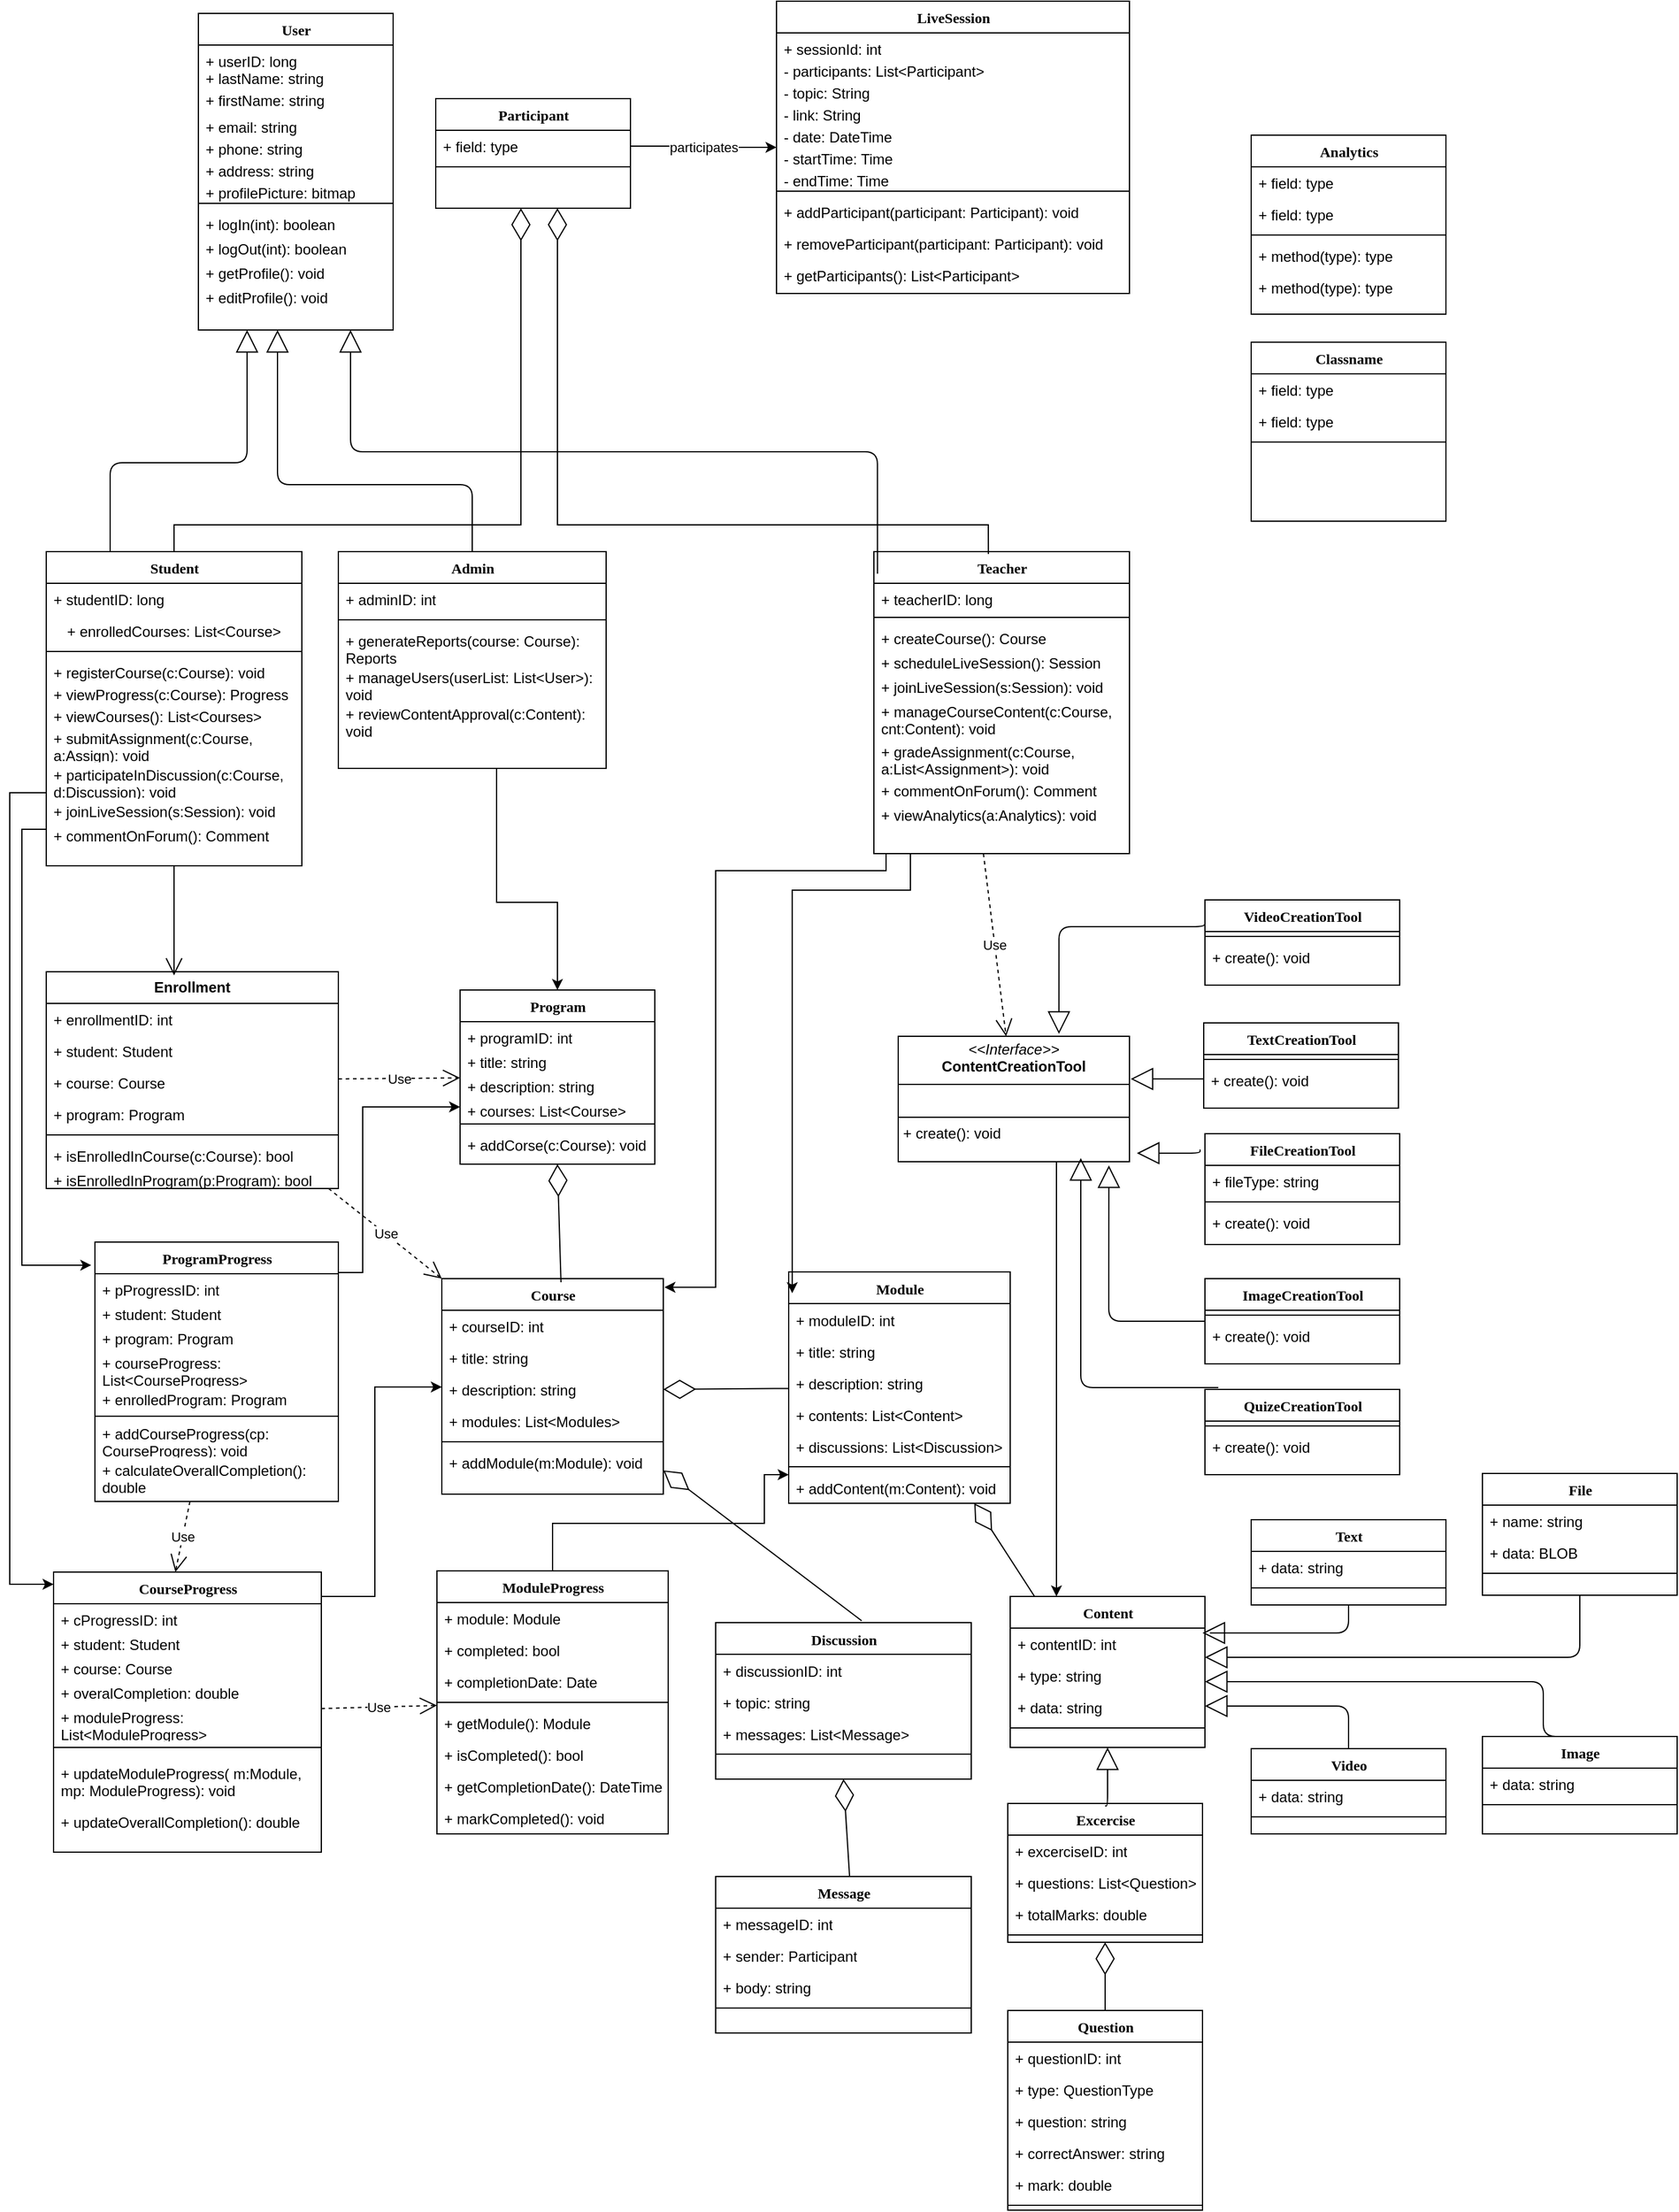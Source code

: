 <mxfile version="24.0.1" type="github">
  <diagram name="Page-1" id="9f46799a-70d6-7492-0946-bef42562c5a5">
    <mxGraphModel dx="794" dy="493" grid="1" gridSize="10" guides="1" tooltips="1" connect="1" arrows="1" fold="1" page="1" pageScale="1" pageWidth="2336" pageHeight="1654" background="none" math="0" shadow="0">
      <root>
        <mxCell id="0" />
        <mxCell id="1" parent="0" />
        <mxCell id="78961159f06e98e8-17" value="User" style="swimlane;html=1;fontStyle=1;align=center;verticalAlign=top;childLayout=stackLayout;horizontal=1;startSize=26;horizontalStack=0;resizeParent=1;resizeLast=0;collapsible=1;marginBottom=0;swimlaneFillColor=#ffffff;rounded=0;shadow=0;comic=0;labelBackgroundColor=none;strokeWidth=1;fillColor=none;fontFamily=Verdana;fontSize=12" parent="1" vertex="1">
          <mxGeometry x="175" y="40" width="160" height="260" as="geometry" />
        </mxCell>
        <mxCell id="78961159f06e98e8-26" value="+ userID: long" style="text;html=1;strokeColor=none;fillColor=none;align=left;verticalAlign=top;spacingLeft=4;spacingRight=4;whiteSpace=wrap;overflow=hidden;rotatable=0;points=[[0,0.5],[1,0.5]];portConstraint=eastwest;" parent="78961159f06e98e8-17" vertex="1">
          <mxGeometry y="26" width="160" height="18" as="geometry" />
        </mxCell>
        <mxCell id="78961159f06e98e8-21" value="+ lastName: string" style="text;html=1;strokeColor=none;fillColor=none;align=left;verticalAlign=middle;spacingLeft=4;spacingRight=4;whiteSpace=wrap;overflow=hidden;rotatable=0;points=[[0,0.5],[1,0.5]];portConstraint=eastwest;" parent="78961159f06e98e8-17" vertex="1">
          <mxGeometry y="44" width="160" height="18" as="geometry" />
        </mxCell>
        <mxCell id="78961159f06e98e8-23" value="+ firstName: string" style="text;html=1;strokeColor=none;fillColor=none;align=left;verticalAlign=middle;spacingLeft=4;spacingRight=4;whiteSpace=wrap;overflow=hidden;rotatable=0;points=[[0,0.5],[1,0.5]];portConstraint=eastwest;" parent="78961159f06e98e8-17" vertex="1">
          <mxGeometry y="62" width="160" height="18" as="geometry" />
        </mxCell>
        <mxCell id="78961159f06e98e8-25" value="+ email: string" style="text;html=1;strokeColor=none;fillColor=none;align=left;verticalAlign=top;spacingLeft=4;spacingRight=4;whiteSpace=wrap;overflow=hidden;rotatable=0;points=[[0,0.5],[1,0.5]];portConstraint=eastwest;" parent="78961159f06e98e8-17" vertex="1">
          <mxGeometry y="80" width="160" height="18" as="geometry" />
        </mxCell>
        <mxCell id="78961159f06e98e8-24" value="+ phone: string" style="text;html=1;strokeColor=none;fillColor=none;align=left;verticalAlign=top;spacingLeft=4;spacingRight=4;whiteSpace=wrap;overflow=hidden;rotatable=0;points=[[0,0.5],[1,0.5]];portConstraint=eastwest;" parent="78961159f06e98e8-17" vertex="1">
          <mxGeometry y="98" width="160" height="18" as="geometry" />
        </mxCell>
        <mxCell id="A95vGlB3U10rZuGnP-6H-2" value="+ address: string" style="text;html=1;strokeColor=none;fillColor=none;align=left;verticalAlign=top;spacingLeft=4;spacingRight=4;whiteSpace=wrap;overflow=hidden;rotatable=0;points=[[0,0.5],[1,0.5]];portConstraint=eastwest;" parent="78961159f06e98e8-17" vertex="1">
          <mxGeometry y="116" width="160" height="18" as="geometry" />
        </mxCell>
        <mxCell id="A95vGlB3U10rZuGnP-6H-1" value="+ profilePicture: bitmap" style="text;html=1;strokeColor=none;fillColor=none;align=left;verticalAlign=top;spacingLeft=4;spacingRight=4;whiteSpace=wrap;overflow=hidden;rotatable=0;points=[[0,0.5],[1,0.5]];portConstraint=eastwest;" parent="78961159f06e98e8-17" vertex="1">
          <mxGeometry y="134" width="160" height="18" as="geometry" />
        </mxCell>
        <mxCell id="78961159f06e98e8-19" value="" style="line;html=1;strokeWidth=1;fillColor=none;align=left;verticalAlign=middle;spacingTop=-1;spacingLeft=3;spacingRight=3;rotatable=0;labelPosition=right;points=[];portConstraint=eastwest;" parent="78961159f06e98e8-17" vertex="1">
          <mxGeometry y="152" width="160" height="8" as="geometry" />
        </mxCell>
        <mxCell id="A95vGlB3U10rZuGnP-6H-10" value="+ logIn(int): boolean" style="text;html=1;strokeColor=none;fillColor=none;align=left;verticalAlign=top;spacingLeft=4;spacingRight=4;whiteSpace=wrap;overflow=hidden;rotatable=0;points=[[0,0.5],[1,0.5]];portConstraint=eastwest;" parent="78961159f06e98e8-17" vertex="1">
          <mxGeometry y="160" width="160" height="20" as="geometry" />
        </mxCell>
        <mxCell id="78961159f06e98e8-20" value="+ logOut(int): boolean" style="text;html=1;strokeColor=none;fillColor=none;align=left;verticalAlign=top;spacingLeft=4;spacingRight=4;whiteSpace=wrap;overflow=hidden;rotatable=0;points=[[0,0.5],[1,0.5]];portConstraint=eastwest;" parent="78961159f06e98e8-17" vertex="1">
          <mxGeometry y="180" width="160" height="20" as="geometry" />
        </mxCell>
        <mxCell id="78961159f06e98e8-27" value="+ getProfile(): void" style="text;html=1;strokeColor=none;fillColor=none;align=left;verticalAlign=top;spacingLeft=4;spacingRight=4;whiteSpace=wrap;overflow=hidden;rotatable=0;points=[[0,0.5],[1,0.5]];portConstraint=eastwest;" parent="78961159f06e98e8-17" vertex="1">
          <mxGeometry y="200" width="160" height="20" as="geometry" />
        </mxCell>
        <mxCell id="A95vGlB3U10rZuGnP-6H-3" value="+ editProfile(): void" style="text;html=1;strokeColor=none;fillColor=none;align=left;verticalAlign=top;spacingLeft=4;spacingRight=4;whiteSpace=wrap;overflow=hidden;rotatable=0;points=[[0,0.5],[1,0.5]];portConstraint=eastwest;" parent="78961159f06e98e8-17" vertex="1">
          <mxGeometry y="220" width="160" height="20" as="geometry" />
        </mxCell>
        <mxCell id="HHO-CYu4kfu0MIJJ8jae-37" style="edgeStyle=orthogonalEdgeStyle;rounded=0;orthogonalLoop=1;jettySize=auto;html=1;" parent="1" source="78961159f06e98e8-56" target="HHO-CYu4kfu0MIJJ8jae-10" edge="1">
          <mxGeometry relative="1" as="geometry">
            <Array as="points">
              <mxPoint x="20" y="680" />
              <mxPoint x="20" y="1330" />
            </Array>
          </mxGeometry>
        </mxCell>
        <mxCell id="78961159f06e98e8-56" value="Student" style="swimlane;html=1;fontStyle=1;align=center;verticalAlign=top;childLayout=stackLayout;horizontal=1;startSize=26;horizontalStack=0;resizeParent=1;resizeLast=0;collapsible=1;marginBottom=0;swimlaneFillColor=#ffffff;rounded=0;shadow=0;comic=0;labelBackgroundColor=none;strokeWidth=1;fillColor=none;fontFamily=Verdana;fontSize=12" parent="1" vertex="1">
          <mxGeometry x="50" y="482" width="210" height="258" as="geometry" />
        </mxCell>
        <mxCell id="78961159f06e98e8-72" value="+ studentID: long" style="text;html=1;strokeColor=none;fillColor=none;align=left;verticalAlign=top;spacingLeft=4;spacingRight=4;whiteSpace=wrap;overflow=hidden;rotatable=0;points=[[0,0.5],[1,0.5]];portConstraint=eastwest;" parent="78961159f06e98e8-56" vertex="1">
          <mxGeometry y="26" width="210" height="26" as="geometry" />
        </mxCell>
        <mxCell id="78961159f06e98e8-70" value="&lt;span style=&quot;font-size: 12px; white-space: pre; background-color: rgb(255, 255, 255);&quot;&gt;+ enrolledCourses: List&amp;lt;Course&amp;gt;&lt;/span&gt;" style="text;html=1;strokeColor=none;fillColor=none;align=center;verticalAlign=top;spacingLeft=4;spacingRight=4;whiteSpace=wrap;overflow=hidden;rotatable=0;points=[[0,0.5],[1,0.5]];portConstraint=eastwest;fontFamily=Helvetica;fontSize=12;" parent="78961159f06e98e8-56" vertex="1">
          <mxGeometry y="52" width="210" height="26" as="geometry" />
        </mxCell>
        <mxCell id="78961159f06e98e8-64" value="" style="line;html=1;strokeWidth=1;fillColor=none;align=left;verticalAlign=middle;spacingTop=-1;spacingLeft=3;spacingRight=3;rotatable=0;labelPosition=right;points=[];portConstraint=eastwest;" parent="78961159f06e98e8-56" vertex="1">
          <mxGeometry y="78" width="210" height="8" as="geometry" />
        </mxCell>
        <mxCell id="78961159f06e98e8-65" value="+ registerCourse(c:Course): void" style="text;html=1;strokeColor=none;fillColor=none;align=left;verticalAlign=top;spacingLeft=4;spacingRight=4;whiteSpace=wrap;overflow=hidden;rotatable=0;points=[[0,0.5],[1,0.5]];portConstraint=eastwest;" parent="78961159f06e98e8-56" vertex="1">
          <mxGeometry y="86" width="210" height="18" as="geometry" />
        </mxCell>
        <mxCell id="78961159f06e98e8-66" value="+ viewProgress(c:Course): Progress" style="text;html=1;strokeColor=none;fillColor=none;align=left;verticalAlign=top;spacingLeft=4;spacingRight=4;whiteSpace=wrap;overflow=hidden;rotatable=0;points=[[0,0.5],[1,0.5]];portConstraint=eastwest;" parent="78961159f06e98e8-56" vertex="1">
          <mxGeometry y="104" width="210" height="18" as="geometry" />
        </mxCell>
        <mxCell id="A95vGlB3U10rZuGnP-6H-8" value="+ viewCourses(): List&amp;lt;Courses&amp;gt;" style="text;html=1;strokeColor=none;fillColor=none;align=left;verticalAlign=top;spacingLeft=4;spacingRight=4;whiteSpace=wrap;overflow=hidden;rotatable=0;points=[[0,0.5],[1,0.5]];portConstraint=eastwest;" parent="78961159f06e98e8-56" vertex="1">
          <mxGeometry y="122" width="210" height="18" as="geometry" />
        </mxCell>
        <mxCell id="A95vGlB3U10rZuGnP-6H-9" value="+ submitAssignment(c:Course, a:Assign): void" style="text;html=1;strokeColor=none;fillColor=none;align=left;verticalAlign=top;spacingLeft=4;spacingRight=4;whiteSpace=wrap;overflow=hidden;rotatable=0;points=[[0,0.5],[1,0.5]];portConstraint=eastwest;" parent="78961159f06e98e8-56" vertex="1">
          <mxGeometry y="140" width="210" height="30" as="geometry" />
        </mxCell>
        <mxCell id="A95vGlB3U10rZuGnP-6H-12" value="+ participateInDiscussion(c:Course, d:Discussion): void" style="text;html=1;strokeColor=none;fillColor=none;align=left;verticalAlign=top;spacingLeft=4;spacingRight=4;whiteSpace=wrap;overflow=hidden;rotatable=0;points=[[0,0.5],[1,0.5]];portConstraint=eastwest;" parent="78961159f06e98e8-56" vertex="1">
          <mxGeometry y="170" width="210" height="30" as="geometry" />
        </mxCell>
        <mxCell id="4jpahbt-hSNjz72QjL-w-2" value="+ joinLiveSession(s:Session): void" style="text;html=1;strokeColor=none;fillColor=none;align=left;verticalAlign=top;spacingLeft=4;spacingRight=4;whiteSpace=wrap;overflow=hidden;rotatable=0;points=[[0,0.5],[1,0.5]];portConstraint=eastwest;" parent="78961159f06e98e8-56" vertex="1">
          <mxGeometry y="200" width="210" height="20" as="geometry" />
        </mxCell>
        <mxCell id="4jpahbt-hSNjz72QjL-w-4" value="+ commentOnForum(): Comment" style="text;html=1;strokeColor=none;fillColor=none;align=left;verticalAlign=top;spacingLeft=4;spacingRight=4;whiteSpace=wrap;overflow=hidden;rotatable=0;points=[[0,0.5],[1,0.5]];portConstraint=eastwest;" parent="78961159f06e98e8-56" vertex="1">
          <mxGeometry y="220" width="210" height="20" as="geometry" />
        </mxCell>
        <mxCell id="78961159f06e98e8-69" value="Teacher" style="swimlane;html=1;fontStyle=1;align=center;verticalAlign=top;childLayout=stackLayout;horizontal=1;startSize=26;horizontalStack=0;resizeParent=1;resizeLast=0;collapsible=1;marginBottom=0;swimlaneFillColor=#ffffff;rounded=0;shadow=0;comic=0;labelBackgroundColor=none;strokeWidth=1;fillColor=none;fontFamily=Verdana;fontSize=12" parent="1" vertex="1">
          <mxGeometry x="730" y="482" width="210" height="248" as="geometry">
            <mxRectangle x="310" y="482" width="90" height="30" as="alternateBounds" />
          </mxGeometry>
        </mxCell>
        <mxCell id="78961159f06e98e8-71" value="+ teacherID: long" style="text;html=1;strokeColor=none;fillColor=none;align=left;verticalAlign=top;spacingLeft=4;spacingRight=4;whiteSpace=wrap;overflow=hidden;rotatable=0;points=[[0,0.5],[1,0.5]];portConstraint=eastwest;" parent="78961159f06e98e8-69" vertex="1">
          <mxGeometry y="26" width="210" height="24" as="geometry" />
        </mxCell>
        <mxCell id="78961159f06e98e8-77" value="" style="line;html=1;strokeWidth=1;fillColor=none;align=left;verticalAlign=middle;spacingTop=-1;spacingLeft=3;spacingRight=3;rotatable=0;labelPosition=right;points=[];portConstraint=eastwest;" parent="78961159f06e98e8-69" vertex="1">
          <mxGeometry y="50" width="210" height="8" as="geometry" />
        </mxCell>
        <mxCell id="78961159f06e98e8-78" value="+ createCourse(): Course" style="text;html=1;strokeColor=none;fillColor=none;align=left;verticalAlign=top;spacingLeft=4;spacingRight=4;whiteSpace=wrap;overflow=hidden;rotatable=0;points=[[0,0.5],[1,0.5]];portConstraint=eastwest;" parent="78961159f06e98e8-69" vertex="1">
          <mxGeometry y="58" width="210" height="20" as="geometry" />
        </mxCell>
        <mxCell id="78961159f06e98e8-79" value="+ scheduleLiveSession(): Session" style="text;html=1;strokeColor=none;fillColor=none;align=left;verticalAlign=top;spacingLeft=4;spacingRight=4;whiteSpace=wrap;overflow=hidden;rotatable=0;points=[[0,0.5],[1,0.5]];portConstraint=eastwest;" parent="78961159f06e98e8-69" vertex="1">
          <mxGeometry y="78" width="210" height="20" as="geometry" />
        </mxCell>
        <mxCell id="4jpahbt-hSNjz72QjL-w-1" value="+ joinLiveSession(s:Session): void" style="text;html=1;strokeColor=none;fillColor=none;align=left;verticalAlign=top;spacingLeft=4;spacingRight=4;whiteSpace=wrap;overflow=hidden;rotatable=0;points=[[0,0.5],[1,0.5]];portConstraint=eastwest;" parent="78961159f06e98e8-69" vertex="1">
          <mxGeometry y="98" width="210" height="20" as="geometry" />
        </mxCell>
        <mxCell id="78961159f06e98e8-80" value="+ manageCourseContent(c:Course, cnt:Content): void" style="text;html=1;strokeColor=none;fillColor=none;align=left;verticalAlign=top;spacingLeft=4;spacingRight=4;whiteSpace=wrap;overflow=hidden;rotatable=0;points=[[0,0.5],[1,0.5]];portConstraint=eastwest;" parent="78961159f06e98e8-69" vertex="1">
          <mxGeometry y="118" width="210" height="33" as="geometry" />
        </mxCell>
        <mxCell id="78961159f06e98e8-81" value="+ gradeAssignment(c:Course, a:List&amp;lt;Assignment&amp;gt;): void" style="text;html=1;strokeColor=none;fillColor=none;align=left;verticalAlign=top;spacingLeft=4;spacingRight=4;whiteSpace=wrap;overflow=hidden;rotatable=0;points=[[0,0.5],[1,0.5]];portConstraint=eastwest;" parent="78961159f06e98e8-69" vertex="1">
          <mxGeometry y="151" width="210" height="32" as="geometry" />
        </mxCell>
        <mxCell id="4jpahbt-hSNjz72QjL-w-3" value="+ commentOnForum(): Comment" style="text;html=1;strokeColor=none;fillColor=none;align=left;verticalAlign=top;spacingLeft=4;spacingRight=4;whiteSpace=wrap;overflow=hidden;rotatable=0;points=[[0,0.5],[1,0.5]];portConstraint=eastwest;" parent="78961159f06e98e8-69" vertex="1">
          <mxGeometry y="183" width="210" height="20" as="geometry" />
        </mxCell>
        <mxCell id="4jpahbt-hSNjz72QjL-w-5" value="+ viewAnalytics(a:Analytics): void" style="text;html=1;strokeColor=none;fillColor=none;align=left;verticalAlign=top;spacingLeft=4;spacingRight=4;whiteSpace=wrap;overflow=hidden;rotatable=0;points=[[0,0.5],[1,0.5]];portConstraint=eastwest;" parent="78961159f06e98e8-69" vertex="1">
          <mxGeometry y="203" width="210" height="20" as="geometry" />
        </mxCell>
        <mxCell id="78961159f06e98e8-127" style="edgeStyle=orthogonalEdgeStyle;html=1;labelBackgroundColor=none;startFill=0;startSize=8;endArrow=block;endFill=0;endSize=16;fontFamily=Verdana;fontSize=12;exitX=0.014;exitY=0.073;exitDx=0;exitDy=0;exitPerimeter=0;" parent="1" source="78961159f06e98e8-69" target="78961159f06e98e8-17" edge="1">
          <mxGeometry relative="1" as="geometry">
            <mxPoint x="420" y="482.0" as="sourcePoint" />
            <mxPoint x="260" y="297" as="targetPoint" />
            <Array as="points">
              <mxPoint x="733" y="400" />
              <mxPoint x="300" y="400" />
            </Array>
          </mxGeometry>
        </mxCell>
        <mxCell id="4jpahbt-hSNjz72QjL-w-65" style="edgeStyle=orthogonalEdgeStyle;rounded=0;orthogonalLoop=1;jettySize=auto;html=1;entryX=0.5;entryY=0;entryDx=0;entryDy=0;" parent="1" source="78961159f06e98e8-95" target="78961159f06e98e8-43" edge="1">
          <mxGeometry relative="1" as="geometry">
            <Array as="points">
              <mxPoint x="420" y="770" />
              <mxPoint x="470" y="770" />
            </Array>
          </mxGeometry>
        </mxCell>
        <mxCell id="78961159f06e98e8-95" value="Admin" style="swimlane;html=1;fontStyle=1;align=center;verticalAlign=top;childLayout=stackLayout;horizontal=1;startSize=26;horizontalStack=0;resizeParent=1;resizeLast=0;collapsible=1;marginBottom=0;swimlaneFillColor=#ffffff;rounded=0;shadow=0;comic=0;labelBackgroundColor=none;strokeWidth=1;fillColor=none;fontFamily=Verdana;fontSize=12" parent="1" vertex="1">
          <mxGeometry x="290" y="482" width="220" height="178" as="geometry" />
        </mxCell>
        <mxCell id="78961159f06e98e8-96" value="+ adminID: int" style="text;html=1;strokeColor=none;fillColor=none;align=left;verticalAlign=top;spacingLeft=4;spacingRight=4;whiteSpace=wrap;overflow=hidden;rotatable=0;points=[[0,0.5],[1,0.5]];portConstraint=eastwest;" parent="78961159f06e98e8-95" vertex="1">
          <mxGeometry y="26" width="220" height="26" as="geometry" />
        </mxCell>
        <mxCell id="78961159f06e98e8-103" value="" style="line;html=1;strokeWidth=1;fillColor=none;align=left;verticalAlign=middle;spacingTop=-1;spacingLeft=3;spacingRight=3;rotatable=0;labelPosition=right;points=[];portConstraint=eastwest;" parent="78961159f06e98e8-95" vertex="1">
          <mxGeometry y="52" width="220" height="8" as="geometry" />
        </mxCell>
        <mxCell id="78961159f06e98e8-104" value="+ generateReports(course: Course): Reports" style="text;html=1;strokeColor=none;fillColor=none;align=left;verticalAlign=top;spacingLeft=4;spacingRight=4;whiteSpace=wrap;overflow=hidden;rotatable=0;points=[[0,0.5],[1,0.5]];portConstraint=eastwest;fontFamily=Helvetica;" parent="78961159f06e98e8-95" vertex="1">
          <mxGeometry y="60" width="220" height="30" as="geometry" />
        </mxCell>
        <mxCell id="4jpahbt-hSNjz72QjL-w-10" value="+ manageUsers(userList: List&amp;lt;User&amp;gt;): void" style="text;html=1;strokeColor=none;fillColor=none;align=left;verticalAlign=top;spacingLeft=4;spacingRight=4;whiteSpace=wrap;overflow=hidden;rotatable=0;points=[[0,0.5],[1,0.5]];portConstraint=eastwest;fontFamily=Helvetica;" parent="78961159f06e98e8-95" vertex="1">
          <mxGeometry y="90" width="220" height="30" as="geometry" />
        </mxCell>
        <mxCell id="4jpahbt-hSNjz72QjL-w-11" value="+ reviewContentApproval(c:Content): void" style="text;html=1;strokeColor=none;fillColor=none;align=left;verticalAlign=top;spacingLeft=4;spacingRight=4;whiteSpace=wrap;overflow=hidden;rotatable=0;points=[[0,0.5],[1,0.5]];portConstraint=eastwest;fontFamily=Helvetica;" parent="78961159f06e98e8-95" vertex="1">
          <mxGeometry y="120" width="220" height="30" as="geometry" />
        </mxCell>
        <mxCell id="78961159f06e98e8-108" value="Analytics" style="swimlane;html=1;fontStyle=1;align=center;verticalAlign=top;childLayout=stackLayout;horizontal=1;startSize=26;horizontalStack=0;resizeParent=1;resizeLast=0;collapsible=1;marginBottom=0;swimlaneFillColor=#ffffff;rounded=0;shadow=0;comic=0;labelBackgroundColor=none;strokeWidth=1;fillColor=none;fontFamily=Verdana;fontSize=12" parent="1" vertex="1">
          <mxGeometry x="1040" y="140.0" width="160" height="147" as="geometry" />
        </mxCell>
        <mxCell id="78961159f06e98e8-109" value="+ field: type" style="text;html=1;strokeColor=none;fillColor=none;align=left;verticalAlign=top;spacingLeft=4;spacingRight=4;whiteSpace=wrap;overflow=hidden;rotatable=0;points=[[0,0.5],[1,0.5]];portConstraint=eastwest;" parent="78961159f06e98e8-108" vertex="1">
          <mxGeometry y="26" width="160" height="26" as="geometry" />
        </mxCell>
        <mxCell id="78961159f06e98e8-110" value="+ field: type" style="text;html=1;strokeColor=none;fillColor=none;align=left;verticalAlign=top;spacingLeft=4;spacingRight=4;whiteSpace=wrap;overflow=hidden;rotatable=0;points=[[0,0.5],[1,0.5]];portConstraint=eastwest;" parent="78961159f06e98e8-108" vertex="1">
          <mxGeometry y="52" width="160" height="26" as="geometry" />
        </mxCell>
        <mxCell id="78961159f06e98e8-116" value="" style="line;html=1;strokeWidth=1;fillColor=none;align=left;verticalAlign=middle;spacingTop=-1;spacingLeft=3;spacingRight=3;rotatable=0;labelPosition=right;points=[];portConstraint=eastwest;" parent="78961159f06e98e8-108" vertex="1">
          <mxGeometry y="78" width="160" height="8" as="geometry" />
        </mxCell>
        <mxCell id="78961159f06e98e8-117" value="+ method(type): type" style="text;html=1;strokeColor=none;fillColor=none;align=left;verticalAlign=top;spacingLeft=4;spacingRight=4;whiteSpace=wrap;overflow=hidden;rotatable=0;points=[[0,0.5],[1,0.5]];portConstraint=eastwest;" parent="78961159f06e98e8-108" vertex="1">
          <mxGeometry y="86" width="160" height="26" as="geometry" />
        </mxCell>
        <mxCell id="78961159f06e98e8-120" value="+ method(type): type" style="text;html=1;strokeColor=none;fillColor=none;align=left;verticalAlign=top;spacingLeft=4;spacingRight=4;whiteSpace=wrap;overflow=hidden;rotatable=0;points=[[0,0.5],[1,0.5]];portConstraint=eastwest;" parent="78961159f06e98e8-108" vertex="1">
          <mxGeometry y="112" width="160" height="26" as="geometry" />
        </mxCell>
        <mxCell id="78961159f06e98e8-126" style="edgeStyle=orthogonalEdgeStyle;html=1;labelBackgroundColor=none;startFill=0;startSize=8;endArrow=block;endFill=0;endSize=16;fontFamily=Verdana;fontSize=12;exitX=0.5;exitY=0;exitDx=0;exitDy=0;" parent="1" source="78961159f06e98e8-95" edge="1">
          <mxGeometry relative="1" as="geometry">
            <Array as="points">
              <mxPoint x="400" y="427" />
              <mxPoint x="240" y="427" />
              <mxPoint x="240" y="300" />
            </Array>
            <mxPoint x="815.04" y="477.992" as="sourcePoint" />
            <mxPoint x="240" y="300" as="targetPoint" />
          </mxGeometry>
        </mxCell>
        <mxCell id="78961159f06e98e8-128" style="edgeStyle=orthogonalEdgeStyle;html=1;labelBackgroundColor=none;startFill=0;startSize=8;endArrow=block;endFill=0;endSize=16;fontFamily=Verdana;fontSize=12;exitX=0.25;exitY=0;exitDx=0;exitDy=0;entryX=0.25;entryY=1;entryDx=0;entryDy=0;" parent="1" source="78961159f06e98e8-56" target="78961159f06e98e8-17" edge="1">
          <mxGeometry relative="1" as="geometry">
            <Array as="points">
              <mxPoint x="103" y="409" />
              <mxPoint x="215" y="409" />
            </Array>
            <mxPoint x="100.04" y="461" as="sourcePoint" />
            <mxPoint x="230" y="290" as="targetPoint" />
          </mxGeometry>
        </mxCell>
        <mxCell id="4jpahbt-hSNjz72QjL-w-12" value="Course" style="swimlane;html=1;fontStyle=1;align=center;verticalAlign=top;childLayout=stackLayout;horizontal=1;startSize=26;horizontalStack=0;resizeParent=1;resizeLast=0;collapsible=1;marginBottom=0;swimlaneFillColor=#ffffff;rounded=0;shadow=0;comic=0;labelBackgroundColor=none;strokeWidth=1;fillColor=none;fontFamily=Verdana;fontSize=12" parent="1" vertex="1">
          <mxGeometry x="375" y="1079" width="182" height="177" as="geometry" />
        </mxCell>
        <mxCell id="4jpahbt-hSNjz72QjL-w-13" value="+ courseID: int" style="text;html=1;strokeColor=none;fillColor=none;align=left;verticalAlign=top;spacingLeft=4;spacingRight=4;whiteSpace=wrap;overflow=hidden;rotatable=0;points=[[0,0.5],[1,0.5]];portConstraint=eastwest;" parent="4jpahbt-hSNjz72QjL-w-12" vertex="1">
          <mxGeometry y="26" width="182" height="26" as="geometry" />
        </mxCell>
        <mxCell id="4jpahbt-hSNjz72QjL-w-14" value="+ title: string" style="text;html=1;strokeColor=none;fillColor=none;align=left;verticalAlign=top;spacingLeft=4;spacingRight=4;whiteSpace=wrap;overflow=hidden;rotatable=0;points=[[0,0.5],[1,0.5]];portConstraint=eastwest;" parent="4jpahbt-hSNjz72QjL-w-12" vertex="1">
          <mxGeometry y="52" width="182" height="26" as="geometry" />
        </mxCell>
        <mxCell id="4jpahbt-hSNjz72QjL-w-15" value="+ description: string" style="text;html=1;strokeColor=none;fillColor=none;align=left;verticalAlign=top;spacingLeft=4;spacingRight=4;whiteSpace=wrap;overflow=hidden;rotatable=0;points=[[0,0.5],[1,0.5]];portConstraint=eastwest;" parent="4jpahbt-hSNjz72QjL-w-12" vertex="1">
          <mxGeometry y="78" width="182" height="26" as="geometry" />
        </mxCell>
        <mxCell id="4jpahbt-hSNjz72QjL-w-16" value="+ modules: List&amp;lt;Modules&amp;gt;" style="text;html=1;strokeColor=none;fillColor=none;align=left;verticalAlign=top;spacingLeft=4;spacingRight=4;whiteSpace=wrap;overflow=hidden;rotatable=0;points=[[0,0.5],[1,0.5]];portConstraint=eastwest;" parent="4jpahbt-hSNjz72QjL-w-12" vertex="1">
          <mxGeometry y="104" width="182" height="26" as="geometry" />
        </mxCell>
        <mxCell id="4jpahbt-hSNjz72QjL-w-17" value="" style="line;html=1;strokeWidth=1;fillColor=none;align=left;verticalAlign=middle;spacingTop=-1;spacingLeft=3;spacingRight=3;rotatable=0;labelPosition=right;points=[];portConstraint=eastwest;" parent="4jpahbt-hSNjz72QjL-w-12" vertex="1">
          <mxGeometry y="130" width="182" height="8" as="geometry" />
        </mxCell>
        <mxCell id="4jpahbt-hSNjz72QjL-w-18" value="+ addModule(m:Module): void" style="text;html=1;strokeColor=none;fillColor=none;align=left;verticalAlign=top;spacingLeft=4;spacingRight=4;whiteSpace=wrap;overflow=hidden;rotatable=0;points=[[0,0.5],[1,0.5]];portConstraint=eastwest;" parent="4jpahbt-hSNjz72QjL-w-12" vertex="1">
          <mxGeometry y="138" width="182" height="26" as="geometry" />
        </mxCell>
        <mxCell id="4jpahbt-hSNjz72QjL-w-19" value="Module" style="swimlane;html=1;fontStyle=1;align=center;verticalAlign=top;childLayout=stackLayout;horizontal=1;startSize=26;horizontalStack=0;resizeParent=1;resizeLast=0;collapsible=1;marginBottom=0;swimlaneFillColor=#ffffff;rounded=0;shadow=0;comic=0;labelBackgroundColor=none;strokeWidth=1;fillColor=none;fontFamily=Verdana;fontSize=12" parent="1" vertex="1">
          <mxGeometry x="660" y="1073.5" width="182" height="190" as="geometry" />
        </mxCell>
        <mxCell id="4jpahbt-hSNjz72QjL-w-20" value="+ moduleID: int" style="text;html=1;strokeColor=none;fillColor=none;align=left;verticalAlign=top;spacingLeft=4;spacingRight=4;whiteSpace=wrap;overflow=hidden;rotatable=0;points=[[0,0.5],[1,0.5]];portConstraint=eastwest;" parent="4jpahbt-hSNjz72QjL-w-19" vertex="1">
          <mxGeometry y="26" width="182" height="26" as="geometry" />
        </mxCell>
        <mxCell id="4jpahbt-hSNjz72QjL-w-21" value="+ title: string" style="text;html=1;strokeColor=none;fillColor=none;align=left;verticalAlign=top;spacingLeft=4;spacingRight=4;whiteSpace=wrap;overflow=hidden;rotatable=0;points=[[0,0.5],[1,0.5]];portConstraint=eastwest;" parent="4jpahbt-hSNjz72QjL-w-19" vertex="1">
          <mxGeometry y="52" width="182" height="26" as="geometry" />
        </mxCell>
        <mxCell id="4jpahbt-hSNjz72QjL-w-22" value="+ description: string" style="text;html=1;strokeColor=none;fillColor=none;align=left;verticalAlign=top;spacingLeft=4;spacingRight=4;whiteSpace=wrap;overflow=hidden;rotatable=0;points=[[0,0.5],[1,0.5]];portConstraint=eastwest;" parent="4jpahbt-hSNjz72QjL-w-19" vertex="1">
          <mxGeometry y="78" width="182" height="26" as="geometry" />
        </mxCell>
        <mxCell id="4jpahbt-hSNjz72QjL-w-23" value="+ contents: List&amp;lt;Content&amp;gt;" style="text;html=1;strokeColor=none;fillColor=none;align=left;verticalAlign=top;spacingLeft=4;spacingRight=4;whiteSpace=wrap;overflow=hidden;rotatable=0;points=[[0,0.5],[1,0.5]];portConstraint=eastwest;" parent="4jpahbt-hSNjz72QjL-w-19" vertex="1">
          <mxGeometry y="104" width="182" height="26" as="geometry" />
        </mxCell>
        <mxCell id="4jpahbt-hSNjz72QjL-w-26" value="+ discussions: List&amp;lt;Discussion&amp;gt;" style="text;html=1;strokeColor=none;fillColor=none;align=left;verticalAlign=top;spacingLeft=4;spacingRight=4;whiteSpace=wrap;overflow=hidden;rotatable=0;points=[[0,0.5],[1,0.5]];portConstraint=eastwest;" parent="4jpahbt-hSNjz72QjL-w-19" vertex="1">
          <mxGeometry y="130" width="182" height="26" as="geometry" />
        </mxCell>
        <mxCell id="4jpahbt-hSNjz72QjL-w-24" value="" style="line;html=1;strokeWidth=1;fillColor=none;align=left;verticalAlign=middle;spacingTop=-1;spacingLeft=3;spacingRight=3;rotatable=0;labelPosition=right;points=[];portConstraint=eastwest;" parent="4jpahbt-hSNjz72QjL-w-19" vertex="1">
          <mxGeometry y="156" width="182" height="8" as="geometry" />
        </mxCell>
        <mxCell id="4jpahbt-hSNjz72QjL-w-25" value="+ addContent(m:Content): void" style="text;html=1;strokeColor=none;fillColor=none;align=left;verticalAlign=top;spacingLeft=4;spacingRight=4;whiteSpace=wrap;overflow=hidden;rotatable=0;points=[[0,0.5],[1,0.5]];portConstraint=eastwest;" parent="4jpahbt-hSNjz72QjL-w-19" vertex="1">
          <mxGeometry y="164" width="182" height="26" as="geometry" />
        </mxCell>
        <mxCell id="4jpahbt-hSNjz72QjL-w-27" value="Content" style="swimlane;html=1;fontStyle=1;align=center;verticalAlign=top;childLayout=stackLayout;horizontal=1;startSize=26;horizontalStack=0;resizeParent=1;resizeLast=0;collapsible=1;marginBottom=0;swimlaneFillColor=#ffffff;rounded=0;shadow=0;comic=0;labelBackgroundColor=none;strokeWidth=1;fillColor=none;fontFamily=Verdana;fontSize=12" parent="1" vertex="1">
          <mxGeometry x="842" y="1340" width="160" height="124" as="geometry" />
        </mxCell>
        <mxCell id="4jpahbt-hSNjz72QjL-w-28" value="+ contentID: int" style="text;html=1;strokeColor=none;fillColor=none;align=left;verticalAlign=top;spacingLeft=4;spacingRight=4;whiteSpace=wrap;overflow=hidden;rotatable=0;points=[[0,0.5],[1,0.5]];portConstraint=eastwest;" parent="4jpahbt-hSNjz72QjL-w-27" vertex="1">
          <mxGeometry y="26" width="160" height="26" as="geometry" />
        </mxCell>
        <mxCell id="4jpahbt-hSNjz72QjL-w-29" value="+ type: string" style="text;html=1;strokeColor=none;fillColor=none;align=left;verticalAlign=top;spacingLeft=4;spacingRight=4;whiteSpace=wrap;overflow=hidden;rotatable=0;points=[[0,0.5],[1,0.5]];portConstraint=eastwest;" parent="4jpahbt-hSNjz72QjL-w-27" vertex="1">
          <mxGeometry y="52" width="160" height="26" as="geometry" />
        </mxCell>
        <mxCell id="4jpahbt-hSNjz72QjL-w-30" value="+ data: string" style="text;html=1;strokeColor=none;fillColor=none;align=left;verticalAlign=top;spacingLeft=4;spacingRight=4;whiteSpace=wrap;overflow=hidden;rotatable=0;points=[[0,0.5],[1,0.5]];portConstraint=eastwest;" parent="4jpahbt-hSNjz72QjL-w-27" vertex="1">
          <mxGeometry y="78" width="160" height="26" as="geometry" />
        </mxCell>
        <mxCell id="4jpahbt-hSNjz72QjL-w-32" value="" style="line;html=1;strokeWidth=1;fillColor=none;align=left;verticalAlign=middle;spacingTop=-1;spacingLeft=3;spacingRight=3;rotatable=0;labelPosition=right;points=[];portConstraint=eastwest;" parent="4jpahbt-hSNjz72QjL-w-27" vertex="1">
          <mxGeometry y="104" width="160" height="8" as="geometry" />
        </mxCell>
        <mxCell id="4jpahbt-hSNjz72QjL-w-34" value="Excercise" style="swimlane;html=1;fontStyle=1;align=center;verticalAlign=top;childLayout=stackLayout;horizontal=1;startSize=26;horizontalStack=0;resizeParent=1;resizeLast=0;collapsible=1;marginBottom=0;swimlaneFillColor=#ffffff;rounded=0;shadow=0;comic=0;labelBackgroundColor=none;strokeWidth=1;fillColor=none;fontFamily=Verdana;fontSize=12" parent="1" vertex="1">
          <mxGeometry x="840" y="1510" width="160" height="114" as="geometry" />
        </mxCell>
        <mxCell id="4jpahbt-hSNjz72QjL-w-35" value="+ excerciseID: int" style="text;html=1;strokeColor=none;fillColor=none;align=left;verticalAlign=top;spacingLeft=4;spacingRight=4;whiteSpace=wrap;overflow=hidden;rotatable=0;points=[[0,0.5],[1,0.5]];portConstraint=eastwest;" parent="4jpahbt-hSNjz72QjL-w-34" vertex="1">
          <mxGeometry y="26" width="160" height="26" as="geometry" />
        </mxCell>
        <mxCell id="4jpahbt-hSNjz72QjL-w-36" value="+ questions: List&amp;lt;Question&amp;gt;" style="text;html=1;strokeColor=none;fillColor=none;align=left;verticalAlign=top;spacingLeft=4;spacingRight=4;whiteSpace=wrap;overflow=hidden;rotatable=0;points=[[0,0.5],[1,0.5]];portConstraint=eastwest;" parent="4jpahbt-hSNjz72QjL-w-34" vertex="1">
          <mxGeometry y="52" width="160" height="26" as="geometry" />
        </mxCell>
        <mxCell id="4jpahbt-hSNjz72QjL-w-46" value="+ totalMarks: double" style="text;html=1;strokeColor=none;fillColor=none;align=left;verticalAlign=top;spacingLeft=4;spacingRight=4;whiteSpace=wrap;overflow=hidden;rotatable=0;points=[[0,0.5],[1,0.5]];portConstraint=eastwest;" parent="4jpahbt-hSNjz72QjL-w-34" vertex="1">
          <mxGeometry y="78" width="160" height="26" as="geometry" />
        </mxCell>
        <mxCell id="4jpahbt-hSNjz72QjL-w-38" value="" style="line;html=1;strokeWidth=1;fillColor=none;align=left;verticalAlign=middle;spacingTop=-1;spacingLeft=3;spacingRight=3;rotatable=0;labelPosition=right;points=[];portConstraint=eastwest;" parent="4jpahbt-hSNjz72QjL-w-34" vertex="1">
          <mxGeometry y="104" width="160" height="8" as="geometry" />
        </mxCell>
        <mxCell id="4jpahbt-hSNjz72QjL-w-39" value="Question" style="swimlane;html=1;fontStyle=1;align=center;verticalAlign=top;childLayout=stackLayout;horizontal=1;startSize=26;horizontalStack=0;resizeParent=1;resizeLast=0;collapsible=1;marginBottom=0;swimlaneFillColor=#ffffff;rounded=0;shadow=0;comic=0;labelBackgroundColor=none;strokeWidth=1;fillColor=none;fontFamily=Verdana;fontSize=12" parent="1" vertex="1">
          <mxGeometry x="840" y="1680" width="160" height="164" as="geometry" />
        </mxCell>
        <mxCell id="4jpahbt-hSNjz72QjL-w-40" value="+ questionID: int" style="text;html=1;strokeColor=none;fillColor=none;align=left;verticalAlign=top;spacingLeft=4;spacingRight=4;whiteSpace=wrap;overflow=hidden;rotatable=0;points=[[0,0.5],[1,0.5]];portConstraint=eastwest;" parent="4jpahbt-hSNjz72QjL-w-39" vertex="1">
          <mxGeometry y="26" width="160" height="26" as="geometry" />
        </mxCell>
        <mxCell id="4jpahbt-hSNjz72QjL-w-41" value="+ type: QuestionType" style="text;html=1;strokeColor=none;fillColor=none;align=left;verticalAlign=top;spacingLeft=4;spacingRight=4;whiteSpace=wrap;overflow=hidden;rotatable=0;points=[[0,0.5],[1,0.5]];portConstraint=eastwest;" parent="4jpahbt-hSNjz72QjL-w-39" vertex="1">
          <mxGeometry y="52" width="160" height="26" as="geometry" />
        </mxCell>
        <mxCell id="4jpahbt-hSNjz72QjL-w-43" value="+ question: string" style="text;html=1;strokeColor=none;fillColor=none;align=left;verticalAlign=top;spacingLeft=4;spacingRight=4;whiteSpace=wrap;overflow=hidden;rotatable=0;points=[[0,0.5],[1,0.5]];portConstraint=eastwest;" parent="4jpahbt-hSNjz72QjL-w-39" vertex="1">
          <mxGeometry y="78" width="160" height="26" as="geometry" />
        </mxCell>
        <mxCell id="4jpahbt-hSNjz72QjL-w-44" value="+ correctAnswer: string" style="text;html=1;strokeColor=none;fillColor=none;align=left;verticalAlign=top;spacingLeft=4;spacingRight=4;whiteSpace=wrap;overflow=hidden;rotatable=0;points=[[0,0.5],[1,0.5]];portConstraint=eastwest;" parent="4jpahbt-hSNjz72QjL-w-39" vertex="1">
          <mxGeometry y="104" width="160" height="26" as="geometry" />
        </mxCell>
        <mxCell id="4jpahbt-hSNjz72QjL-w-45" value="+ mark: double" style="text;html=1;strokeColor=none;fillColor=none;align=left;verticalAlign=top;spacingLeft=4;spacingRight=4;whiteSpace=wrap;overflow=hidden;rotatable=0;points=[[0,0.5],[1,0.5]];portConstraint=eastwest;" parent="4jpahbt-hSNjz72QjL-w-39" vertex="1">
          <mxGeometry y="130" width="160" height="26" as="geometry" />
        </mxCell>
        <mxCell id="4jpahbt-hSNjz72QjL-w-42" value="" style="line;html=1;strokeWidth=1;fillColor=none;align=left;verticalAlign=middle;spacingTop=-1;spacingLeft=3;spacingRight=3;rotatable=0;labelPosition=right;points=[];portConstraint=eastwest;" parent="4jpahbt-hSNjz72QjL-w-39" vertex="1">
          <mxGeometry y="156" width="160" height="8" as="geometry" />
        </mxCell>
        <mxCell id="4jpahbt-hSNjz72QjL-w-50" value="&lt;b&gt;Enrollment&lt;/b&gt;" style="swimlane;fontStyle=0;childLayout=stackLayout;horizontal=1;startSize=26;fillColor=none;horizontalStack=0;resizeParent=1;resizeParentMax=0;resizeLast=0;collapsible=1;marginBottom=0;whiteSpace=wrap;html=1;" parent="1" vertex="1">
          <mxGeometry x="50" y="827" width="240" height="178" as="geometry" />
        </mxCell>
        <mxCell id="4jpahbt-hSNjz72QjL-w-51" value="+ enrollmentID: int&lt;div&gt;&lt;br&gt;&lt;/div&gt;" style="text;strokeColor=none;fillColor=none;align=left;verticalAlign=top;spacingLeft=4;spacingRight=4;overflow=hidden;rotatable=0;points=[[0,0.5],[1,0.5]];portConstraint=eastwest;whiteSpace=wrap;html=1;" parent="4jpahbt-hSNjz72QjL-w-50" vertex="1">
          <mxGeometry y="26" width="240" height="26" as="geometry" />
        </mxCell>
        <mxCell id="4jpahbt-hSNjz72QjL-w-52" value="+ student: Student" style="text;strokeColor=none;fillColor=none;align=left;verticalAlign=top;spacingLeft=4;spacingRight=4;overflow=hidden;rotatable=0;points=[[0,0.5],[1,0.5]];portConstraint=eastwest;whiteSpace=wrap;html=1;" parent="4jpahbt-hSNjz72QjL-w-50" vertex="1">
          <mxGeometry y="52" width="240" height="26" as="geometry" />
        </mxCell>
        <mxCell id="4jpahbt-hSNjz72QjL-w-53" value="+ course: Course" style="text;strokeColor=none;fillColor=none;align=left;verticalAlign=top;spacingLeft=4;spacingRight=4;overflow=hidden;rotatable=0;points=[[0,0.5],[1,0.5]];portConstraint=eastwest;whiteSpace=wrap;html=1;" parent="4jpahbt-hSNjz72QjL-w-50" vertex="1">
          <mxGeometry y="78" width="240" height="26" as="geometry" />
        </mxCell>
        <mxCell id="4jpahbt-hSNjz72QjL-w-54" value="+ program: Program" style="text;strokeColor=none;fillColor=none;align=left;verticalAlign=top;spacingLeft=4;spacingRight=4;overflow=hidden;rotatable=0;points=[[0,0.5],[1,0.5]];portConstraint=eastwest;whiteSpace=wrap;html=1;" parent="4jpahbt-hSNjz72QjL-w-50" vertex="1">
          <mxGeometry y="104" width="240" height="26" as="geometry" />
        </mxCell>
        <mxCell id="4jpahbt-hSNjz72QjL-w-56" value="" style="line;strokeWidth=1;fillColor=none;align=left;verticalAlign=middle;spacingTop=-1;spacingLeft=3;spacingRight=3;rotatable=0;labelPosition=right;points=[];portConstraint=eastwest;strokeColor=inherit;" parent="4jpahbt-hSNjz72QjL-w-50" vertex="1">
          <mxGeometry y="130" width="240" height="8" as="geometry" />
        </mxCell>
        <mxCell id="4jpahbt-hSNjz72QjL-w-55" value="+ isEnrolledInCourse(c:Course): bool" style="text;html=1;strokeColor=none;fillColor=none;align=left;verticalAlign=top;spacingLeft=4;spacingRight=4;whiteSpace=wrap;overflow=hidden;rotatable=0;points=[[0,0.5],[1,0.5]];portConstraint=eastwest;" parent="4jpahbt-hSNjz72QjL-w-50" vertex="1">
          <mxGeometry y="138" width="240" height="20" as="geometry" />
        </mxCell>
        <mxCell id="4jpahbt-hSNjz72QjL-w-57" value="+ isEnrolledInProgram(p:Program): bool" style="text;html=1;strokeColor=none;fillColor=none;align=left;verticalAlign=top;spacingLeft=4;spacingRight=4;whiteSpace=wrap;overflow=hidden;rotatable=0;points=[[0,0.5],[1,0.5]];portConstraint=eastwest;" parent="4jpahbt-hSNjz72QjL-w-50" vertex="1">
          <mxGeometry y="158" width="240" height="20" as="geometry" />
        </mxCell>
        <mxCell id="4jpahbt-hSNjz72QjL-w-60" value="" style="endArrow=open;endFill=1;endSize=12;html=1;rounded=0;exitX=0.5;exitY=1;exitDx=0;exitDy=0;" parent="1" source="78961159f06e98e8-56" edge="1">
          <mxGeometry width="160" relative="1" as="geometry">
            <mxPoint x="380" y="880" as="sourcePoint" />
            <mxPoint x="155" y="830" as="targetPoint" />
          </mxGeometry>
        </mxCell>
        <mxCell id="78961159f06e98e8-43" value="Program" style="swimlane;html=1;fontStyle=1;align=center;verticalAlign=top;childLayout=stackLayout;horizontal=1;startSize=26;horizontalStack=0;resizeParent=1;resizeLast=0;collapsible=1;marginBottom=0;swimlaneFillColor=#ffffff;rounded=0;shadow=0;comic=0;labelBackgroundColor=none;strokeWidth=1;fillColor=none;fontFamily=Verdana;fontSize=12" parent="1" vertex="1">
          <mxGeometry x="390" y="842" width="160" height="143" as="geometry" />
        </mxCell>
        <mxCell id="78961159f06e98e8-44" value="+ programID: int" style="text;html=1;strokeColor=none;fillColor=none;align=left;verticalAlign=top;spacingLeft=4;spacingRight=4;whiteSpace=wrap;overflow=hidden;rotatable=0;points=[[0,0.5],[1,0.5]];portConstraint=eastwest;" parent="78961159f06e98e8-43" vertex="1">
          <mxGeometry y="26" width="160" height="20" as="geometry" />
        </mxCell>
        <mxCell id="78961159f06e98e8-45" value="+ title: string" style="text;html=1;strokeColor=none;fillColor=none;align=left;verticalAlign=top;spacingLeft=4;spacingRight=4;whiteSpace=wrap;overflow=hidden;rotatable=0;points=[[0,0.5],[1,0.5]];portConstraint=eastwest;" parent="78961159f06e98e8-43" vertex="1">
          <mxGeometry y="46" width="160" height="20" as="geometry" />
        </mxCell>
        <mxCell id="78961159f06e98e8-49" value="+ description: string" style="text;html=1;strokeColor=none;fillColor=none;align=left;verticalAlign=top;spacingLeft=4;spacingRight=4;whiteSpace=wrap;overflow=hidden;rotatable=0;points=[[0,0.5],[1,0.5]];portConstraint=eastwest;" parent="78961159f06e98e8-43" vertex="1">
          <mxGeometry y="66" width="160" height="20" as="geometry" />
        </mxCell>
        <mxCell id="78961159f06e98e8-50" value="+ courses: List&amp;lt;Course&amp;gt;" style="text;html=1;strokeColor=none;fillColor=none;align=left;verticalAlign=top;spacingLeft=4;spacingRight=4;whiteSpace=wrap;overflow=hidden;rotatable=0;points=[[0,0.5],[1,0.5]];portConstraint=eastwest;" parent="78961159f06e98e8-43" vertex="1">
          <mxGeometry y="86" width="160" height="20" as="geometry" />
        </mxCell>
        <mxCell id="78961159f06e98e8-51" value="" style="line;html=1;strokeWidth=1;fillColor=none;align=left;verticalAlign=middle;spacingTop=-1;spacingLeft=3;spacingRight=3;rotatable=0;labelPosition=right;points=[];portConstraint=eastwest;" parent="78961159f06e98e8-43" vertex="1">
          <mxGeometry y="106" width="160" height="8" as="geometry" />
        </mxCell>
        <mxCell id="78961159f06e98e8-52" value="+ addCorse(c:Course): void" style="text;html=1;strokeColor=none;fillColor=none;align=left;verticalAlign=top;spacingLeft=4;spacingRight=4;whiteSpace=wrap;overflow=hidden;rotatable=0;points=[[0,0.5],[1,0.5]];portConstraint=eastwest;" parent="78961159f06e98e8-43" vertex="1">
          <mxGeometry y="114" width="160" height="20" as="geometry" />
        </mxCell>
        <mxCell id="4jpahbt-hSNjz72QjL-w-61" value="Use" style="endArrow=open;endSize=12;dashed=1;html=1;rounded=0;" parent="1" source="4jpahbt-hSNjz72QjL-w-50" target="78961159f06e98e8-43" edge="1">
          <mxGeometry width="160" relative="1" as="geometry">
            <mxPoint x="380" y="980" as="sourcePoint" />
            <mxPoint x="540" y="980" as="targetPoint" />
          </mxGeometry>
        </mxCell>
        <mxCell id="4jpahbt-hSNjz72QjL-w-62" value="Use" style="endArrow=open;endSize=12;dashed=1;html=1;rounded=0;entryX=0;entryY=0;entryDx=0;entryDy=0;" parent="1" source="4jpahbt-hSNjz72QjL-w-50" target="4jpahbt-hSNjz72QjL-w-12" edge="1">
          <mxGeometry width="160" relative="1" as="geometry">
            <mxPoint x="380" y="1080" as="sourcePoint" />
            <mxPoint x="540" y="1080" as="targetPoint" />
          </mxGeometry>
        </mxCell>
        <mxCell id="4jpahbt-hSNjz72QjL-w-64" value="" style="endArrow=diamondThin;endFill=0;endSize=24;html=1;rounded=0;entryX=0.5;entryY=1;entryDx=0;entryDy=0;exitX=0.538;exitY=0.017;exitDx=0;exitDy=0;exitPerimeter=0;" parent="1" source="4jpahbt-hSNjz72QjL-w-12" target="78961159f06e98e8-43" edge="1">
          <mxGeometry width="160" relative="1" as="geometry">
            <mxPoint x="380" y="1080" as="sourcePoint" />
            <mxPoint x="540" y="1080" as="targetPoint" />
          </mxGeometry>
        </mxCell>
        <mxCell id="4jpahbt-hSNjz72QjL-w-67" value="" style="endArrow=diamondThin;endFill=0;endSize=24;html=1;rounded=0;entryX=1;entryY=0.5;entryDx=0;entryDy=0;" parent="1" source="4jpahbt-hSNjz72QjL-w-19" target="4jpahbt-hSNjz72QjL-w-15" edge="1">
          <mxGeometry width="160" relative="1" as="geometry">
            <mxPoint x="570" y="1030" as="sourcePoint" />
            <mxPoint x="730" y="1030" as="targetPoint" />
          </mxGeometry>
        </mxCell>
        <mxCell id="4jpahbt-hSNjz72QjL-w-70" value="" style="endArrow=diamondThin;endFill=0;endSize=24;html=1;rounded=0;exitX=0.125;exitY=0;exitDx=0;exitDy=0;exitPerimeter=0;" parent="1" source="4jpahbt-hSNjz72QjL-w-27" target="4jpahbt-hSNjz72QjL-w-19" edge="1">
          <mxGeometry width="160" relative="1" as="geometry">
            <mxPoint x="660" y="1340" as="sourcePoint" />
            <mxPoint x="800" y="1270" as="targetPoint" />
          </mxGeometry>
        </mxCell>
        <mxCell id="4jpahbt-hSNjz72QjL-w-73" style="edgeStyle=orthogonalEdgeStyle;rounded=0;orthogonalLoop=1;jettySize=auto;html=1;entryX=0.016;entryY=0.092;entryDx=0;entryDy=0;entryPerimeter=0;" parent="1" source="78961159f06e98e8-69" target="4jpahbt-hSNjz72QjL-w-19" edge="1">
          <mxGeometry relative="1" as="geometry">
            <Array as="points">
              <mxPoint x="760" y="760" />
              <mxPoint x="663" y="760" />
            </Array>
          </mxGeometry>
        </mxCell>
        <mxCell id="4jpahbt-hSNjz72QjL-w-74" style="edgeStyle=orthogonalEdgeStyle;rounded=0;orthogonalLoop=1;jettySize=auto;html=1;entryX=1.005;entryY=0.04;entryDx=0;entryDy=0;entryPerimeter=0;" parent="1" source="78961159f06e98e8-69" target="4jpahbt-hSNjz72QjL-w-12" edge="1">
          <mxGeometry relative="1" as="geometry">
            <Array as="points">
              <mxPoint x="740" y="744" />
              <mxPoint x="600" y="744" />
              <mxPoint x="600" y="1087" />
            </Array>
          </mxGeometry>
        </mxCell>
        <mxCell id="HHO-CYu4kfu0MIJJ8jae-35" style="edgeStyle=orthogonalEdgeStyle;rounded=0;orthogonalLoop=1;jettySize=auto;html=1;" parent="1" source="4jpahbt-hSNjz72QjL-w-75" target="4jpahbt-hSNjz72QjL-w-19" edge="1">
          <mxGeometry relative="1" as="geometry">
            <Array as="points">
              <mxPoint x="466" y="1280" />
              <mxPoint x="640" y="1280" />
              <mxPoint x="640" y="1240" />
            </Array>
          </mxGeometry>
        </mxCell>
        <mxCell id="4jpahbt-hSNjz72QjL-w-75" value="ModuleProgress" style="swimlane;html=1;fontStyle=1;align=center;verticalAlign=top;childLayout=stackLayout;horizontal=1;startSize=26;horizontalStack=0;resizeParent=1;resizeLast=0;collapsible=1;marginBottom=0;swimlaneFillColor=#ffffff;rounded=0;shadow=0;comic=0;labelBackgroundColor=none;strokeWidth=1;fillColor=none;fontFamily=Verdana;fontSize=12" parent="1" vertex="1">
          <mxGeometry x="371" y="1319" width="190" height="216" as="geometry" />
        </mxCell>
        <mxCell id="4jpahbt-hSNjz72QjL-w-76" value="+ module: Module" style="text;html=1;strokeColor=none;fillColor=none;align=left;verticalAlign=top;spacingLeft=4;spacingRight=4;whiteSpace=wrap;overflow=hidden;rotatable=0;points=[[0,0.5],[1,0.5]];portConstraint=eastwest;" parent="4jpahbt-hSNjz72QjL-w-75" vertex="1">
          <mxGeometry y="26" width="190" height="26" as="geometry" />
        </mxCell>
        <mxCell id="4jpahbt-hSNjz72QjL-w-77" value="+ completed: bool" style="text;html=1;strokeColor=none;fillColor=none;align=left;verticalAlign=top;spacingLeft=4;spacingRight=4;whiteSpace=wrap;overflow=hidden;rotatable=0;points=[[0,0.5],[1,0.5]];portConstraint=eastwest;" parent="4jpahbt-hSNjz72QjL-w-75" vertex="1">
          <mxGeometry y="52" width="190" height="26" as="geometry" />
        </mxCell>
        <mxCell id="HHO-CYu4kfu0MIJJ8jae-28" value="+ completionDate: Date" style="text;html=1;strokeColor=none;fillColor=none;align=left;verticalAlign=top;spacingLeft=4;spacingRight=4;whiteSpace=wrap;overflow=hidden;rotatable=0;points=[[0,0.5],[1,0.5]];portConstraint=eastwest;" parent="4jpahbt-hSNjz72QjL-w-75" vertex="1">
          <mxGeometry y="78" width="190" height="26" as="geometry" />
        </mxCell>
        <mxCell id="4jpahbt-hSNjz72QjL-w-78" value="" style="line;html=1;strokeWidth=1;fillColor=none;align=left;verticalAlign=middle;spacingTop=-1;spacingLeft=3;spacingRight=3;rotatable=0;labelPosition=right;points=[];portConstraint=eastwest;" parent="4jpahbt-hSNjz72QjL-w-75" vertex="1">
          <mxGeometry y="104" width="190" height="8" as="geometry" />
        </mxCell>
        <mxCell id="4jpahbt-hSNjz72QjL-w-79" value="+&amp;nbsp;getModule(): Module&amp;nbsp;" style="text;html=1;strokeColor=none;fillColor=none;align=left;verticalAlign=top;spacingLeft=4;spacingRight=4;whiteSpace=wrap;overflow=hidden;rotatable=0;points=[[0,0.5],[1,0.5]];portConstraint=eastwest;" parent="4jpahbt-hSNjz72QjL-w-75" vertex="1">
          <mxGeometry y="112" width="190" height="26" as="geometry" />
        </mxCell>
        <mxCell id="4jpahbt-hSNjz72QjL-w-80" value="+ isCompleted(): bool" style="text;html=1;strokeColor=none;fillColor=none;align=left;verticalAlign=top;spacingLeft=4;spacingRight=4;whiteSpace=wrap;overflow=hidden;rotatable=0;points=[[0,0.5],[1,0.5]];portConstraint=eastwest;" parent="4jpahbt-hSNjz72QjL-w-75" vertex="1">
          <mxGeometry y="138" width="190" height="26" as="geometry" />
        </mxCell>
        <mxCell id="HHO-CYu4kfu0MIJJ8jae-29" value="+ getCompletionDate(): DateTime" style="text;html=1;strokeColor=none;fillColor=none;align=left;verticalAlign=top;spacingLeft=4;spacingRight=4;whiteSpace=wrap;overflow=hidden;rotatable=0;points=[[0,0.5],[1,0.5]];portConstraint=eastwest;" parent="4jpahbt-hSNjz72QjL-w-75" vertex="1">
          <mxGeometry y="164" width="190" height="26" as="geometry" />
        </mxCell>
        <mxCell id="HHO-CYu4kfu0MIJJ8jae-30" value="+ markCompleted(): void" style="text;html=1;strokeColor=none;fillColor=none;align=left;verticalAlign=top;spacingLeft=4;spacingRight=4;whiteSpace=wrap;overflow=hidden;rotatable=0;points=[[0,0.5],[1,0.5]];portConstraint=eastwest;" parent="4jpahbt-hSNjz72QjL-w-75" vertex="1">
          <mxGeometry y="190" width="190" height="26" as="geometry" />
        </mxCell>
        <mxCell id="HHO-CYu4kfu0MIJJ8jae-32" style="edgeStyle=orthogonalEdgeStyle;rounded=0;orthogonalLoop=1;jettySize=auto;html=1;" parent="1" source="HHO-CYu4kfu0MIJJ8jae-1" target="78961159f06e98e8-43" edge="1">
          <mxGeometry relative="1" as="geometry">
            <Array as="points">
              <mxPoint x="190" y="1074" />
              <mxPoint x="310" y="1074" />
              <mxPoint x="310" y="938" />
            </Array>
          </mxGeometry>
        </mxCell>
        <mxCell id="HHO-CYu4kfu0MIJJ8jae-1" value="ProgramProgress" style="swimlane;html=1;fontStyle=1;align=center;verticalAlign=top;childLayout=stackLayout;horizontal=1;startSize=26;horizontalStack=0;resizeParent=1;resizeLast=0;collapsible=1;marginBottom=0;swimlaneFillColor=#ffffff;rounded=0;shadow=0;comic=0;labelBackgroundColor=none;strokeWidth=1;fillColor=none;fontFamily=Verdana;fontSize=12" parent="1" vertex="1">
          <mxGeometry x="90" y="1049" width="200" height="213" as="geometry" />
        </mxCell>
        <mxCell id="HHO-CYu4kfu0MIJJ8jae-2" value="+ pProgressID: int" style="text;html=1;strokeColor=none;fillColor=none;align=left;verticalAlign=top;spacingLeft=4;spacingRight=4;whiteSpace=wrap;overflow=hidden;rotatable=0;points=[[0,0.5],[1,0.5]];portConstraint=eastwest;" parent="HHO-CYu4kfu0MIJJ8jae-1" vertex="1">
          <mxGeometry y="26" width="200" height="20" as="geometry" />
        </mxCell>
        <mxCell id="HHO-CYu4kfu0MIJJ8jae-7" value="+ student: Student" style="text;html=1;strokeColor=none;fillColor=none;align=left;verticalAlign=top;spacingLeft=4;spacingRight=4;whiteSpace=wrap;overflow=hidden;rotatable=0;points=[[0,0.5],[1,0.5]];portConstraint=eastwest;" parent="HHO-CYu4kfu0MIJJ8jae-1" vertex="1">
          <mxGeometry y="46" width="200" height="20" as="geometry" />
        </mxCell>
        <mxCell id="HHO-CYu4kfu0MIJJ8jae-9" value="+ program: Program" style="text;html=1;strokeColor=none;fillColor=none;align=left;verticalAlign=top;spacingLeft=4;spacingRight=4;whiteSpace=wrap;overflow=hidden;rotatable=0;points=[[0,0.5],[1,0.5]];portConstraint=eastwest;" parent="HHO-CYu4kfu0MIJJ8jae-1" vertex="1">
          <mxGeometry y="66" width="200" height="20" as="geometry" />
        </mxCell>
        <mxCell id="HHO-CYu4kfu0MIJJ8jae-3" value="+ courseProgress: List&amp;lt;CourseProgress&amp;gt;" style="text;html=1;strokeColor=none;fillColor=none;align=left;verticalAlign=top;spacingLeft=4;spacingRight=4;whiteSpace=wrap;overflow=hidden;rotatable=0;points=[[0,0.5],[1,0.5]];portConstraint=eastwest;" parent="HHO-CYu4kfu0MIJJ8jae-1" vertex="1">
          <mxGeometry y="86" width="200" height="30" as="geometry" />
        </mxCell>
        <mxCell id="HHO-CYu4kfu0MIJJ8jae-8" value="+ enrolledProgram: Program" style="text;html=1;strokeColor=none;fillColor=none;align=left;verticalAlign=top;spacingLeft=4;spacingRight=4;whiteSpace=wrap;overflow=hidden;rotatable=0;points=[[0,0.5],[1,0.5]];portConstraint=eastwest;" parent="HHO-CYu4kfu0MIJJ8jae-1" vertex="1">
          <mxGeometry y="116" width="200" height="26" as="geometry" />
        </mxCell>
        <mxCell id="HHO-CYu4kfu0MIJJ8jae-4" value="" style="line;html=1;strokeWidth=1;fillColor=none;align=left;verticalAlign=middle;spacingTop=-1;spacingLeft=3;spacingRight=3;rotatable=0;labelPosition=right;points=[];portConstraint=eastwest;" parent="HHO-CYu4kfu0MIJJ8jae-1" vertex="1">
          <mxGeometry y="142" width="200" height="2" as="geometry" />
        </mxCell>
        <mxCell id="HHO-CYu4kfu0MIJJ8jae-19" value="+&amp;nbsp;addCourseProgress(cp: CourseProgress): void" style="text;html=1;strokeColor=none;fillColor=none;align=left;verticalAlign=top;spacingLeft=4;spacingRight=4;whiteSpace=wrap;overflow=hidden;rotatable=0;points=[[0,0.5],[1,0.5]];portConstraint=eastwest;" parent="HHO-CYu4kfu0MIJJ8jae-1" vertex="1">
          <mxGeometry y="144" width="200" height="30" as="geometry" />
        </mxCell>
        <mxCell id="HHO-CYu4kfu0MIJJ8jae-20" value="+&amp;nbsp;calculateOverallCompletion(): double" style="text;html=1;strokeColor=none;fillColor=none;align=left;verticalAlign=top;spacingLeft=4;spacingRight=4;whiteSpace=wrap;overflow=hidden;rotatable=0;points=[[0,0.5],[1,0.5]];portConstraint=eastwest;" parent="HHO-CYu4kfu0MIJJ8jae-1" vertex="1">
          <mxGeometry y="174" width="200" height="30" as="geometry" />
        </mxCell>
        <mxCell id="HHO-CYu4kfu0MIJJ8jae-34" style="edgeStyle=orthogonalEdgeStyle;rounded=0;orthogonalLoop=1;jettySize=auto;html=1;" parent="1" source="HHO-CYu4kfu0MIJJ8jae-10" target="4jpahbt-hSNjz72QjL-w-12" edge="1">
          <mxGeometry relative="1" as="geometry">
            <mxPoint x="410" y="1260" as="targetPoint" />
            <Array as="points">
              <mxPoint x="320" y="1340" />
              <mxPoint x="320" y="1168" />
            </Array>
          </mxGeometry>
        </mxCell>
        <mxCell id="HHO-CYu4kfu0MIJJ8jae-10" value="CourseProgress" style="swimlane;html=1;fontStyle=1;align=center;verticalAlign=top;childLayout=stackLayout;horizontal=1;startSize=26;horizontalStack=0;resizeParent=1;resizeLast=0;collapsible=1;marginBottom=0;swimlaneFillColor=#ffffff;rounded=0;shadow=0;comic=0;labelBackgroundColor=none;strokeWidth=1;fillColor=none;fontFamily=Verdana;fontSize=12" parent="1" vertex="1">
          <mxGeometry x="56" y="1320" width="220" height="230" as="geometry" />
        </mxCell>
        <mxCell id="HHO-CYu4kfu0MIJJ8jae-11" value="+ cProgressID: int" style="text;html=1;strokeColor=none;fillColor=none;align=left;verticalAlign=top;spacingLeft=4;spacingRight=4;whiteSpace=wrap;overflow=hidden;rotatable=0;points=[[0,0.5],[1,0.5]];portConstraint=eastwest;" parent="HHO-CYu4kfu0MIJJ8jae-10" vertex="1">
          <mxGeometry y="26" width="220" height="20" as="geometry" />
        </mxCell>
        <mxCell id="HHO-CYu4kfu0MIJJ8jae-12" value="+ student: Student" style="text;html=1;strokeColor=none;fillColor=none;align=left;verticalAlign=top;spacingLeft=4;spacingRight=4;whiteSpace=wrap;overflow=hidden;rotatable=0;points=[[0,0.5],[1,0.5]];portConstraint=eastwest;" parent="HHO-CYu4kfu0MIJJ8jae-10" vertex="1">
          <mxGeometry y="46" width="220" height="20" as="geometry" />
        </mxCell>
        <mxCell id="HHO-CYu4kfu0MIJJ8jae-15" value="+ course: Course" style="text;html=1;strokeColor=none;fillColor=none;align=left;verticalAlign=top;spacingLeft=4;spacingRight=4;whiteSpace=wrap;overflow=hidden;rotatable=0;points=[[0,0.5],[1,0.5]];portConstraint=eastwest;" parent="HHO-CYu4kfu0MIJJ8jae-10" vertex="1">
          <mxGeometry y="66" width="220" height="20" as="geometry" />
        </mxCell>
        <mxCell id="HHO-CYu4kfu0MIJJ8jae-27" value="+ overalCompletion: double" style="text;html=1;strokeColor=none;fillColor=none;align=left;verticalAlign=top;spacingLeft=4;spacingRight=4;whiteSpace=wrap;overflow=hidden;rotatable=0;points=[[0,0.5],[1,0.5]];portConstraint=eastwest;" parent="HHO-CYu4kfu0MIJJ8jae-10" vertex="1">
          <mxGeometry y="86" width="220" height="20" as="geometry" />
        </mxCell>
        <mxCell id="HHO-CYu4kfu0MIJJ8jae-13" value="+ moduleProgress: List&amp;lt;ModuleProgress&amp;gt;" style="text;html=1;strokeColor=none;fillColor=none;align=left;verticalAlign=top;spacingLeft=4;spacingRight=4;whiteSpace=wrap;overflow=hidden;rotatable=0;points=[[0,0.5],[1,0.5]];portConstraint=eastwest;" parent="HHO-CYu4kfu0MIJJ8jae-10" vertex="1">
          <mxGeometry y="106" width="220" height="30" as="geometry" />
        </mxCell>
        <mxCell id="HHO-CYu4kfu0MIJJ8jae-16" value="" style="line;html=1;strokeWidth=1;fillColor=none;align=left;verticalAlign=middle;spacingTop=-1;spacingLeft=3;spacingRight=3;rotatable=0;labelPosition=right;points=[];portConstraint=eastwest;" parent="HHO-CYu4kfu0MIJJ8jae-10" vertex="1">
          <mxGeometry y="136" width="220" height="16" as="geometry" />
        </mxCell>
        <mxCell id="HHO-CYu4kfu0MIJJ8jae-17" value="+ updateModuleProgress( m:Module, mp: ModuleProgress): void" style="text;html=1;strokeColor=none;fillColor=none;align=left;verticalAlign=top;spacingLeft=4;spacingRight=4;whiteSpace=wrap;overflow=hidden;rotatable=0;points=[[0,0.5],[1,0.5]];portConstraint=eastwest;" parent="HHO-CYu4kfu0MIJJ8jae-10" vertex="1">
          <mxGeometry y="152" width="220" height="40" as="geometry" />
        </mxCell>
        <mxCell id="HHO-CYu4kfu0MIJJ8jae-18" value="+ updateOverallCompletion(): double" style="text;html=1;strokeColor=none;fillColor=none;align=left;verticalAlign=top;spacingLeft=4;spacingRight=4;whiteSpace=wrap;overflow=hidden;rotatable=0;points=[[0,0.5],[1,0.5]];portConstraint=eastwest;" parent="HHO-CYu4kfu0MIJJ8jae-10" vertex="1">
          <mxGeometry y="192" width="220" height="30" as="geometry" />
        </mxCell>
        <mxCell id="HHO-CYu4kfu0MIJJ8jae-21" value="LiveSession" style="swimlane;html=1;fontStyle=1;align=center;verticalAlign=top;childLayout=stackLayout;horizontal=1;startSize=26;horizontalStack=0;resizeParent=1;resizeLast=0;collapsible=1;marginBottom=0;swimlaneFillColor=#ffffff;rounded=0;shadow=0;comic=0;labelBackgroundColor=none;strokeWidth=1;fillColor=none;fontFamily=Verdana;fontSize=12" parent="1" vertex="1">
          <mxGeometry x="650" y="30" width="290" height="240" as="geometry" />
        </mxCell>
        <mxCell id="HHO-CYu4kfu0MIJJ8jae-22" value="+&amp;nbsp;&lt;span style=&quot;background-color: initial;&quot;&gt;sessionId: int&lt;br&gt;&lt;/span&gt;" style="text;html=1;strokeColor=none;fillColor=none;align=left;verticalAlign=top;spacingLeft=4;spacingRight=4;whiteSpace=wrap;overflow=hidden;rotatable=0;points=[[0,0.5],[1,0.5]];portConstraint=eastwest;" parent="HHO-CYu4kfu0MIJJ8jae-21" vertex="1">
          <mxGeometry y="26" width="290" height="18" as="geometry" />
        </mxCell>
        <mxCell id="HHO-CYu4kfu0MIJJ8jae-23" value="&lt;div&gt;&lt;span style=&quot;background-color: initial;&quot;&gt;- participants: List&amp;lt;Participant&amp;gt;&lt;/span&gt;&lt;/div&gt;" style="text;html=1;strokeColor=none;fillColor=none;align=left;verticalAlign=top;spacingLeft=4;spacingRight=4;whiteSpace=wrap;overflow=hidden;rotatable=0;points=[[0,0.5],[1,0.5]];portConstraint=eastwest;" parent="HHO-CYu4kfu0MIJJ8jae-21" vertex="1">
          <mxGeometry y="44" width="290" height="18" as="geometry" />
        </mxCell>
        <mxCell id="HHO-CYu4kfu0MIJJ8jae-25" value="&lt;div&gt;&lt;span style=&quot;background-color: initial;&quot;&gt;- topic: String&lt;/span&gt;&lt;/div&gt;" style="text;html=1;strokeColor=none;fillColor=none;align=left;verticalAlign=top;spacingLeft=4;spacingRight=4;whiteSpace=wrap;overflow=hidden;rotatable=0;points=[[0,0.5],[1,0.5]];portConstraint=eastwest;" parent="HHO-CYu4kfu0MIJJ8jae-21" vertex="1">
          <mxGeometry y="62" width="290" height="18" as="geometry" />
        </mxCell>
        <mxCell id="sMLd3WhwuN9ZvGC9bN0p-1" value="&lt;div&gt;&lt;span style=&quot;background-color: initial;&quot;&gt;- link: String&lt;/span&gt;&lt;/div&gt;" style="text;html=1;strokeColor=none;fillColor=none;align=left;verticalAlign=top;spacingLeft=4;spacingRight=4;whiteSpace=wrap;overflow=hidden;rotatable=0;points=[[0,0.5],[1,0.5]];portConstraint=eastwest;" parent="HHO-CYu4kfu0MIJJ8jae-21" vertex="1">
          <mxGeometry y="80" width="290" height="18" as="geometry" />
        </mxCell>
        <mxCell id="HHO-CYu4kfu0MIJJ8jae-26" value="&lt;div&gt;&lt;span style=&quot;background-color: initial;&quot;&gt;- date: DateTime&amp;nbsp;&lt;/span&gt;&lt;/div&gt;" style="text;html=1;strokeColor=none;fillColor=none;align=left;verticalAlign=top;spacingLeft=4;spacingRight=4;whiteSpace=wrap;overflow=hidden;rotatable=0;points=[[0,0.5],[1,0.5]];portConstraint=eastwest;" parent="HHO-CYu4kfu0MIJJ8jae-21" vertex="1">
          <mxGeometry y="98" width="290" height="18" as="geometry" />
        </mxCell>
        <mxCell id="HHO-CYu4kfu0MIJJ8jae-78" value="&lt;div&gt;&lt;span style=&quot;background-color: initial;&quot;&gt;- startTime: Time&lt;/span&gt;&lt;/div&gt;" style="text;html=1;strokeColor=none;fillColor=none;align=left;verticalAlign=top;spacingLeft=4;spacingRight=4;whiteSpace=wrap;overflow=hidden;rotatable=0;points=[[0,0.5],[1,0.5]];portConstraint=eastwest;" parent="HHO-CYu4kfu0MIJJ8jae-21" vertex="1">
          <mxGeometry y="116" width="290" height="18" as="geometry" />
        </mxCell>
        <mxCell id="HHO-CYu4kfu0MIJJ8jae-77" value="&lt;div&gt;&lt;span style=&quot;background-color: initial;&quot;&gt;- endTime: Time&lt;/span&gt;&lt;/div&gt;" style="text;html=1;strokeColor=none;fillColor=none;align=left;verticalAlign=top;spacingLeft=4;spacingRight=4;whiteSpace=wrap;overflow=hidden;rotatable=0;points=[[0,0.5],[1,0.5]];portConstraint=eastwest;" parent="HHO-CYu4kfu0MIJJ8jae-21" vertex="1">
          <mxGeometry y="134" width="290" height="18" as="geometry" />
        </mxCell>
        <mxCell id="HHO-CYu4kfu0MIJJ8jae-24" value="" style="line;html=1;strokeWidth=1;fillColor=none;align=left;verticalAlign=middle;spacingTop=-1;spacingLeft=3;spacingRight=3;rotatable=0;labelPosition=right;points=[];portConstraint=eastwest;" parent="HHO-CYu4kfu0MIJJ8jae-21" vertex="1">
          <mxGeometry y="152" width="290" height="8" as="geometry" />
        </mxCell>
        <mxCell id="HHO-CYu4kfu0MIJJ8jae-73" value="+ addParticipant(participant: Participant): void" style="text;html=1;strokeColor=none;fillColor=none;align=left;verticalAlign=top;spacingLeft=4;spacingRight=4;whiteSpace=wrap;overflow=hidden;rotatable=0;points=[[0,0.5],[1,0.5]];portConstraint=eastwest;" parent="HHO-CYu4kfu0MIJJ8jae-21" vertex="1">
          <mxGeometry y="160" width="290" height="26" as="geometry" />
        </mxCell>
        <mxCell id="HHO-CYu4kfu0MIJJ8jae-74" value="&lt;div&gt;&lt;span style=&quot;background-color: initial;&quot;&gt;+ removeParticipant(participant: Participant): void&lt;/span&gt;&lt;/div&gt;" style="text;html=1;strokeColor=none;fillColor=none;align=left;verticalAlign=top;spacingLeft=4;spacingRight=4;whiteSpace=wrap;overflow=hidden;rotatable=0;points=[[0,0.5],[1,0.5]];portConstraint=eastwest;" parent="HHO-CYu4kfu0MIJJ8jae-21" vertex="1">
          <mxGeometry y="186" width="290" height="26" as="geometry" />
        </mxCell>
        <mxCell id="HHO-CYu4kfu0MIJJ8jae-79" value="&lt;div&gt;&lt;span style=&quot;background-color: initial;&quot;&gt;+ getParticipants(): List&amp;lt;Participant&amp;gt;&lt;/span&gt;&lt;/div&gt;" style="text;html=1;strokeColor=none;fillColor=none;align=left;verticalAlign=top;spacingLeft=4;spacingRight=4;whiteSpace=wrap;overflow=hidden;rotatable=0;points=[[0,0.5],[1,0.5]];portConstraint=eastwest;" parent="HHO-CYu4kfu0MIJJ8jae-21" vertex="1">
          <mxGeometry y="212" width="290" height="26" as="geometry" />
        </mxCell>
        <mxCell id="HHO-CYu4kfu0MIJJ8jae-33" value="Use" style="endArrow=open;endSize=12;dashed=1;html=1;rounded=0;entryX=0.455;entryY=0;entryDx=0;entryDy=0;entryPerimeter=0;" parent="1" source="HHO-CYu4kfu0MIJJ8jae-1" target="HHO-CYu4kfu0MIJJ8jae-10" edge="1">
          <mxGeometry width="160" relative="1" as="geometry">
            <mxPoint x="291" y="1015" as="sourcePoint" />
            <mxPoint x="385" y="1090" as="targetPoint" />
          </mxGeometry>
        </mxCell>
        <mxCell id="HHO-CYu4kfu0MIJJ8jae-36" style="edgeStyle=orthogonalEdgeStyle;rounded=0;orthogonalLoop=1;jettySize=auto;html=1;entryX=-0.015;entryY=0.089;entryDx=0;entryDy=0;entryPerimeter=0;" parent="1" source="78961159f06e98e8-56" target="HHO-CYu4kfu0MIJJ8jae-1" edge="1">
          <mxGeometry relative="1" as="geometry">
            <Array as="points">
              <mxPoint x="30" y="710" />
              <mxPoint x="30" y="1068" />
            </Array>
          </mxGeometry>
        </mxCell>
        <mxCell id="HHO-CYu4kfu0MIJJ8jae-38" value="Use" style="endArrow=open;endSize=12;dashed=1;html=1;rounded=0;" parent="1" source="HHO-CYu4kfu0MIJJ8jae-10" target="4jpahbt-hSNjz72QjL-w-75" edge="1">
          <mxGeometry width="160" relative="1" as="geometry">
            <mxPoint x="178" y="1272" as="sourcePoint" />
            <mxPoint x="166" y="1330" as="targetPoint" />
          </mxGeometry>
        </mxCell>
        <mxCell id="HHO-CYu4kfu0MIJJ8jae-63" style="edgeStyle=orthogonalEdgeStyle;rounded=0;orthogonalLoop=1;jettySize=auto;html=1;" parent="1" target="4jpahbt-hSNjz72QjL-w-27" edge="1">
          <mxGeometry relative="1" as="geometry">
            <mxPoint x="860" y="983" as="sourcePoint" />
            <mxPoint x="860" y="1330" as="targetPoint" />
            <Array as="points">
              <mxPoint x="880" y="983" />
            </Array>
          </mxGeometry>
        </mxCell>
        <mxCell id="HHO-CYu4kfu0MIJJ8jae-39" value="&lt;p style=&quot;margin:0px;margin-top:4px;text-align:center;&quot;&gt;&lt;i&gt;&amp;lt;&amp;lt;Interface&amp;gt;&amp;gt;&lt;/i&gt;&lt;br&gt;&lt;b&gt;ContentCreationTool&lt;/b&gt;&lt;/p&gt;&lt;hr size=&quot;1&quot; style=&quot;border-style:solid;&quot;&gt;&lt;p style=&quot;margin:0px;margin-left:4px;&quot;&gt;&lt;br&gt;&lt;/p&gt;&lt;hr size=&quot;1&quot; style=&quot;border-style:solid;&quot;&gt;&lt;p style=&quot;margin:0px;margin-left:4px;&quot;&gt;+ create(): void&lt;br&gt;&lt;/p&gt;" style="verticalAlign=top;align=left;overflow=fill;html=1;whiteSpace=wrap;" parent="1" vertex="1">
          <mxGeometry x="750" y="880" width="190" height="103" as="geometry" />
        </mxCell>
        <mxCell id="HHO-CYu4kfu0MIJJ8jae-41" value="VideoCreationTool" style="swimlane;html=1;fontStyle=1;align=center;verticalAlign=top;childLayout=stackLayout;horizontal=1;startSize=26;horizontalStack=0;resizeParent=1;resizeLast=0;collapsible=1;marginBottom=0;swimlaneFillColor=#ffffff;rounded=0;shadow=0;comic=0;labelBackgroundColor=none;strokeWidth=1;fillColor=none;fontFamily=Verdana;fontSize=12" parent="1" vertex="1">
          <mxGeometry x="1002" y="768" width="160" height="70" as="geometry" />
        </mxCell>
        <mxCell id="HHO-CYu4kfu0MIJJ8jae-44" value="" style="line;html=1;strokeWidth=1;fillColor=none;align=left;verticalAlign=middle;spacingTop=-1;spacingLeft=3;spacingRight=3;rotatable=0;labelPosition=right;points=[];portConstraint=eastwest;" parent="HHO-CYu4kfu0MIJJ8jae-41" vertex="1">
          <mxGeometry y="26" width="160" height="8" as="geometry" />
        </mxCell>
        <mxCell id="HHO-CYu4kfu0MIJJ8jae-46" value="+ create(): void" style="text;html=1;strokeColor=none;fillColor=none;align=left;verticalAlign=top;spacingLeft=4;spacingRight=4;whiteSpace=wrap;overflow=hidden;rotatable=0;points=[[0,0.5],[1,0.5]];portConstraint=eastwest;" parent="HHO-CYu4kfu0MIJJ8jae-41" vertex="1">
          <mxGeometry y="34" width="160" height="26" as="geometry" />
        </mxCell>
        <mxCell id="HHO-CYu4kfu0MIJJ8jae-47" value="FileCreationTool" style="swimlane;html=1;fontStyle=1;align=center;verticalAlign=top;childLayout=stackLayout;horizontal=1;startSize=26;horizontalStack=0;resizeParent=1;resizeLast=0;collapsible=1;marginBottom=0;swimlaneFillColor=#ffffff;rounded=0;shadow=0;comic=0;labelBackgroundColor=none;strokeWidth=1;fillColor=none;fontFamily=Verdana;fontSize=12" parent="1" vertex="1">
          <mxGeometry x="1002" y="960" width="160" height="91" as="geometry" />
        </mxCell>
        <mxCell id="HHO-CYu4kfu0MIJJ8jae-50" value="+ fileType: string" style="text;html=1;strokeColor=none;fillColor=none;align=left;verticalAlign=top;spacingLeft=4;spacingRight=4;whiteSpace=wrap;overflow=hidden;rotatable=0;points=[[0,0.5],[1,0.5]];portConstraint=eastwest;" parent="HHO-CYu4kfu0MIJJ8jae-47" vertex="1">
          <mxGeometry y="26" width="160" height="26" as="geometry" />
        </mxCell>
        <mxCell id="HHO-CYu4kfu0MIJJ8jae-48" value="" style="line;html=1;strokeWidth=1;fillColor=none;align=left;verticalAlign=middle;spacingTop=-1;spacingLeft=3;spacingRight=3;rotatable=0;labelPosition=right;points=[];portConstraint=eastwest;" parent="HHO-CYu4kfu0MIJJ8jae-47" vertex="1">
          <mxGeometry y="52" width="160" height="8" as="geometry" />
        </mxCell>
        <mxCell id="HHO-CYu4kfu0MIJJ8jae-49" value="+ create(): void" style="text;html=1;strokeColor=none;fillColor=none;align=left;verticalAlign=top;spacingLeft=4;spacingRight=4;whiteSpace=wrap;overflow=hidden;rotatable=0;points=[[0,0.5],[1,0.5]];portConstraint=eastwest;" parent="HHO-CYu4kfu0MIJJ8jae-47" vertex="1">
          <mxGeometry y="60" width="160" height="26" as="geometry" />
        </mxCell>
        <mxCell id="HHO-CYu4kfu0MIJJ8jae-51" value="TextCreationTool" style="swimlane;html=1;fontStyle=1;align=center;verticalAlign=top;childLayout=stackLayout;horizontal=1;startSize=26;horizontalStack=0;resizeParent=1;resizeLast=0;collapsible=1;marginBottom=0;swimlaneFillColor=#ffffff;rounded=0;shadow=0;comic=0;labelBackgroundColor=none;strokeWidth=1;fillColor=none;fontFamily=Verdana;fontSize=12" parent="1" vertex="1">
          <mxGeometry x="1001" y="869" width="160" height="70" as="geometry" />
        </mxCell>
        <mxCell id="HHO-CYu4kfu0MIJJ8jae-52" value="" style="line;html=1;strokeWidth=1;fillColor=none;align=left;verticalAlign=middle;spacingTop=-1;spacingLeft=3;spacingRight=3;rotatable=0;labelPosition=right;points=[];portConstraint=eastwest;" parent="HHO-CYu4kfu0MIJJ8jae-51" vertex="1">
          <mxGeometry y="26" width="160" height="8" as="geometry" />
        </mxCell>
        <mxCell id="HHO-CYu4kfu0MIJJ8jae-53" value="+ create(): void" style="text;html=1;strokeColor=none;fillColor=none;align=left;verticalAlign=top;spacingLeft=4;spacingRight=4;whiteSpace=wrap;overflow=hidden;rotatable=0;points=[[0,0.5],[1,0.5]];portConstraint=eastwest;" parent="HHO-CYu4kfu0MIJJ8jae-51" vertex="1">
          <mxGeometry y="34" width="160" height="26" as="geometry" />
        </mxCell>
        <mxCell id="HHO-CYu4kfu0MIJJ8jae-54" value="ImageCreationTool" style="swimlane;html=1;fontStyle=1;align=center;verticalAlign=top;childLayout=stackLayout;horizontal=1;startSize=26;horizontalStack=0;resizeParent=1;resizeLast=0;collapsible=1;marginBottom=0;swimlaneFillColor=#ffffff;rounded=0;shadow=0;comic=0;labelBackgroundColor=none;strokeWidth=1;fillColor=none;fontFamily=Verdana;fontSize=12" parent="1" vertex="1">
          <mxGeometry x="1002" y="1079" width="160" height="70" as="geometry" />
        </mxCell>
        <mxCell id="HHO-CYu4kfu0MIJJ8jae-55" value="" style="line;html=1;strokeWidth=1;fillColor=none;align=left;verticalAlign=middle;spacingTop=-1;spacingLeft=3;spacingRight=3;rotatable=0;labelPosition=right;points=[];portConstraint=eastwest;" parent="HHO-CYu4kfu0MIJJ8jae-54" vertex="1">
          <mxGeometry y="26" width="160" height="8" as="geometry" />
        </mxCell>
        <mxCell id="HHO-CYu4kfu0MIJJ8jae-56" value="+ create(): void" style="text;html=1;strokeColor=none;fillColor=none;align=left;verticalAlign=top;spacingLeft=4;spacingRight=4;whiteSpace=wrap;overflow=hidden;rotatable=0;points=[[0,0.5],[1,0.5]];portConstraint=eastwest;" parent="HHO-CYu4kfu0MIJJ8jae-54" vertex="1">
          <mxGeometry y="34" width="160" height="26" as="geometry" />
        </mxCell>
        <mxCell id="HHO-CYu4kfu0MIJJ8jae-57" value="QuizeCreationTool" style="swimlane;html=1;fontStyle=1;align=center;verticalAlign=top;childLayout=stackLayout;horizontal=1;startSize=26;horizontalStack=0;resizeParent=1;resizeLast=0;collapsible=1;marginBottom=0;swimlaneFillColor=#ffffff;rounded=0;shadow=0;comic=0;labelBackgroundColor=none;strokeWidth=1;fillColor=none;fontFamily=Verdana;fontSize=12" parent="1" vertex="1">
          <mxGeometry x="1002" y="1170" width="160" height="70" as="geometry" />
        </mxCell>
        <mxCell id="HHO-CYu4kfu0MIJJ8jae-58" value="" style="line;html=1;strokeWidth=1;fillColor=none;align=left;verticalAlign=middle;spacingTop=-1;spacingLeft=3;spacingRight=3;rotatable=0;labelPosition=right;points=[];portConstraint=eastwest;" parent="HHO-CYu4kfu0MIJJ8jae-57" vertex="1">
          <mxGeometry y="26" width="160" height="8" as="geometry" />
        </mxCell>
        <mxCell id="HHO-CYu4kfu0MIJJ8jae-59" value="+ create(): void" style="text;html=1;strokeColor=none;fillColor=none;align=left;verticalAlign=top;spacingLeft=4;spacingRight=4;whiteSpace=wrap;overflow=hidden;rotatable=0;points=[[0,0.5],[1,0.5]];portConstraint=eastwest;" parent="HHO-CYu4kfu0MIJJ8jae-57" vertex="1">
          <mxGeometry y="34" width="160" height="26" as="geometry" />
        </mxCell>
        <mxCell id="HHO-CYu4kfu0MIJJ8jae-62" value="Use" style="endArrow=open;endSize=12;dashed=1;html=1;rounded=0;" parent="1" target="HHO-CYu4kfu0MIJJ8jae-39" edge="1">
          <mxGeometry width="160" relative="1" as="geometry">
            <mxPoint x="820" y="730" as="sourcePoint" />
            <mxPoint x="838" y="891" as="targetPoint" />
          </mxGeometry>
        </mxCell>
        <mxCell id="HHO-CYu4kfu0MIJJ8jae-64" style="edgeStyle=orthogonalEdgeStyle;html=1;labelBackgroundColor=none;startFill=0;startSize=8;endArrow=block;endFill=0;endSize=16;fontFamily=Verdana;fontSize=12;entryX=0.911;entryY=1.029;entryDx=0;entryDy=0;entryPerimeter=0;" parent="1" source="HHO-CYu4kfu0MIJJ8jae-54" target="HHO-CYu4kfu0MIJJ8jae-39" edge="1">
          <mxGeometry relative="1" as="geometry">
            <mxPoint x="1303" y="1235" as="sourcePoint" />
            <mxPoint x="870" y="1035" as="targetPoint" />
            <Array as="points">
              <mxPoint x="923" y="1070" />
              <mxPoint x="923" y="1070" />
            </Array>
          </mxGeometry>
        </mxCell>
        <mxCell id="HHO-CYu4kfu0MIJJ8jae-65" style="edgeStyle=orthogonalEdgeStyle;html=1;labelBackgroundColor=none;startFill=0;startSize=8;endArrow=block;endFill=0;endSize=16;fontFamily=Verdana;fontSize=12;entryX=1.032;entryY=0.932;entryDx=0;entryDy=0;entryPerimeter=0;exitX=-0.025;exitY=0.143;exitDx=0;exitDy=0;exitPerimeter=0;" parent="1" source="HHO-CYu4kfu0MIJJ8jae-47" target="HHO-CYu4kfu0MIJJ8jae-39" edge="1">
          <mxGeometry relative="1" as="geometry">
            <mxPoint x="933" y="1110" as="sourcePoint" />
            <mxPoint x="933" y="996" as="targetPoint" />
            <Array as="points">
              <mxPoint x="998" y="976" />
            </Array>
          </mxGeometry>
        </mxCell>
        <mxCell id="HHO-CYu4kfu0MIJJ8jae-66" style="edgeStyle=orthogonalEdgeStyle;html=1;labelBackgroundColor=none;startFill=0;startSize=8;endArrow=block;endFill=0;endSize=16;fontFamily=Verdana;fontSize=12;entryX=1.005;entryY=0.34;entryDx=0;entryDy=0;entryPerimeter=0;" parent="1" source="HHO-CYu4kfu0MIJJ8jae-51" target="HHO-CYu4kfu0MIJJ8jae-39" edge="1">
          <mxGeometry relative="1" as="geometry">
            <mxPoint x="1046" y="979" as="sourcePoint" />
            <mxPoint x="956" y="942" as="targetPoint" />
            <Array as="points">
              <mxPoint x="1030" y="916" />
              <mxPoint x="1030" y="915" />
            </Array>
          </mxGeometry>
        </mxCell>
        <mxCell id="HHO-CYu4kfu0MIJJ8jae-67" style="edgeStyle=orthogonalEdgeStyle;html=1;labelBackgroundColor=none;startFill=0;startSize=8;endArrow=block;endFill=0;endSize=16;fontFamily=Verdana;fontSize=12;entryX=0.695;entryY=-0.019;entryDx=0;entryDy=0;entryPerimeter=0;exitX=0;exitY=0.25;exitDx=0;exitDy=0;" parent="1" source="HHO-CYu4kfu0MIJJ8jae-41" target="HHO-CYu4kfu0MIJJ8jae-39" edge="1">
          <mxGeometry relative="1" as="geometry">
            <mxPoint x="970" y="795.5" as="sourcePoint" />
            <mxPoint x="871" y="794.5" as="targetPoint" />
            <Array as="points">
              <mxPoint x="1002" y="790" />
              <mxPoint x="882" y="790" />
            </Array>
          </mxGeometry>
        </mxCell>
        <mxCell id="HHO-CYu4kfu0MIJJ8jae-69" value="Classname" style="swimlane;html=1;fontStyle=1;align=center;verticalAlign=top;childLayout=stackLayout;horizontal=1;startSize=26;horizontalStack=0;resizeParent=1;resizeLast=0;collapsible=1;marginBottom=0;swimlaneFillColor=#ffffff;rounded=0;shadow=0;comic=0;labelBackgroundColor=none;strokeWidth=1;fillColor=none;fontFamily=Verdana;fontSize=12" parent="1" vertex="1">
          <mxGeometry x="1040" y="310.0" width="160" height="147" as="geometry" />
        </mxCell>
        <mxCell id="HHO-CYu4kfu0MIJJ8jae-70" value="+ field: type" style="text;html=1;strokeColor=none;fillColor=none;align=left;verticalAlign=top;spacingLeft=4;spacingRight=4;whiteSpace=wrap;overflow=hidden;rotatable=0;points=[[0,0.5],[1,0.5]];portConstraint=eastwest;" parent="HHO-CYu4kfu0MIJJ8jae-69" vertex="1">
          <mxGeometry y="26" width="160" height="26" as="geometry" />
        </mxCell>
        <mxCell id="HHO-CYu4kfu0MIJJ8jae-71" value="+ field: type" style="text;html=1;strokeColor=none;fillColor=none;align=left;verticalAlign=top;spacingLeft=4;spacingRight=4;whiteSpace=wrap;overflow=hidden;rotatable=0;points=[[0,0.5],[1,0.5]];portConstraint=eastwest;" parent="HHO-CYu4kfu0MIJJ8jae-69" vertex="1">
          <mxGeometry y="52" width="160" height="26" as="geometry" />
        </mxCell>
        <mxCell id="HHO-CYu4kfu0MIJJ8jae-72" value="" style="line;html=1;strokeWidth=1;fillColor=none;align=left;verticalAlign=middle;spacingTop=-1;spacingLeft=3;spacingRight=3;rotatable=0;labelPosition=right;points=[];portConstraint=eastwest;" parent="HHO-CYu4kfu0MIJJ8jae-69" vertex="1">
          <mxGeometry y="78" width="160" height="8" as="geometry" />
        </mxCell>
        <mxCell id="HHO-CYu4kfu0MIJJ8jae-75" style="edgeStyle=orthogonalEdgeStyle;html=1;labelBackgroundColor=none;startFill=0;startSize=8;endArrow=block;endFill=0;endSize=16;fontFamily=Verdana;fontSize=12;exitX=0.069;exitY=-0.021;exitDx=0;exitDy=0;exitPerimeter=0;" parent="1" source="HHO-CYu4kfu0MIJJ8jae-57" edge="1">
          <mxGeometry relative="1" as="geometry">
            <mxPoint x="970" y="1145" as="sourcePoint" />
            <mxPoint x="900" y="980" as="targetPoint" />
            <Array as="points">
              <mxPoint x="900" y="1169" />
            </Array>
          </mxGeometry>
        </mxCell>
        <mxCell id="sMLd3WhwuN9ZvGC9bN0p-2" value="Participant" style="swimlane;html=1;fontStyle=1;align=center;verticalAlign=top;childLayout=stackLayout;horizontal=1;startSize=26;horizontalStack=0;resizeParent=1;resizeLast=0;collapsible=1;marginBottom=0;swimlaneFillColor=#ffffff;rounded=0;shadow=0;comic=0;labelBackgroundColor=none;strokeWidth=1;fillColor=none;fontFamily=Verdana;fontSize=12" parent="1" vertex="1">
          <mxGeometry x="370" y="110" width="160" height="90" as="geometry" />
        </mxCell>
        <mxCell id="sMLd3WhwuN9ZvGC9bN0p-3" value="+ field: type" style="text;html=1;strokeColor=none;fillColor=none;align=left;verticalAlign=top;spacingLeft=4;spacingRight=4;whiteSpace=wrap;overflow=hidden;rotatable=0;points=[[0,0.5],[1,0.5]];portConstraint=eastwest;" parent="sMLd3WhwuN9ZvGC9bN0p-2" vertex="1">
          <mxGeometry y="26" width="160" height="26" as="geometry" />
        </mxCell>
        <mxCell id="sMLd3WhwuN9ZvGC9bN0p-5" value="" style="line;html=1;strokeWidth=1;fillColor=none;align=left;verticalAlign=middle;spacingTop=-1;spacingLeft=3;spacingRight=3;rotatable=0;labelPosition=right;points=[];portConstraint=eastwest;" parent="sMLd3WhwuN9ZvGC9bN0p-2" vertex="1">
          <mxGeometry y="52" width="160" height="8" as="geometry" />
        </mxCell>
        <mxCell id="sMLd3WhwuN9ZvGC9bN0p-6" value="" style="endArrow=diamondThin;endFill=0;endSize=24;html=1;rounded=0;exitX=0.5;exitY=0;exitDx=0;exitDy=0;" parent="1" source="78961159f06e98e8-56" edge="1">
          <mxGeometry width="160" relative="1" as="geometry">
            <mxPoint x="670" y="350" as="sourcePoint" />
            <mxPoint x="440" y="200" as="targetPoint" />
            <Array as="points">
              <mxPoint x="155" y="460" />
              <mxPoint x="440" y="460" />
            </Array>
          </mxGeometry>
        </mxCell>
        <mxCell id="sMLd3WhwuN9ZvGC9bN0p-7" value="" style="endArrow=diamondThin;endFill=0;endSize=24;html=1;rounded=0;exitX=0.448;exitY=0.008;exitDx=0;exitDy=0;exitPerimeter=0;" parent="1" source="78961159f06e98e8-69" edge="1">
          <mxGeometry width="160" relative="1" as="geometry">
            <mxPoint x="460" y="350" as="sourcePoint" />
            <mxPoint x="470" y="200" as="targetPoint" />
            <Array as="points">
              <mxPoint x="824" y="460" />
              <mxPoint x="470" y="460" />
            </Array>
          </mxGeometry>
        </mxCell>
        <mxCell id="sMLd3WhwuN9ZvGC9bN0p-8" value="participates" style="edgeStyle=orthogonalEdgeStyle;rounded=0;orthogonalLoop=1;jettySize=auto;html=1;exitX=1;exitY=0.5;exitDx=0;exitDy=0;" parent="1" source="sMLd3WhwuN9ZvGC9bN0p-3" target="HHO-CYu4kfu0MIJJ8jae-21" edge="1">
          <mxGeometry relative="1" as="geometry">
            <mxPoint x="530" y="218.5" as="sourcePoint" />
            <mxPoint x="650" y="148.5" as="targetPoint" />
            <Array as="points" />
          </mxGeometry>
        </mxCell>
        <mxCell id="sMLd3WhwuN9ZvGC9bN0p-9" value="Discussion" style="swimlane;html=1;fontStyle=1;align=center;verticalAlign=top;childLayout=stackLayout;horizontal=1;startSize=26;horizontalStack=0;resizeParent=1;resizeLast=0;collapsible=1;marginBottom=0;swimlaneFillColor=#ffffff;rounded=0;shadow=0;comic=0;labelBackgroundColor=none;strokeWidth=1;fillColor=none;fontFamily=Verdana;fontSize=12" parent="1" vertex="1">
          <mxGeometry x="600" y="1361.5" width="210" height="128.5" as="geometry" />
        </mxCell>
        <mxCell id="sMLd3WhwuN9ZvGC9bN0p-10" value="+ discussionID: int" style="text;html=1;strokeColor=none;fillColor=none;align=left;verticalAlign=top;spacingLeft=4;spacingRight=4;whiteSpace=wrap;overflow=hidden;rotatable=0;points=[[0,0.5],[1,0.5]];portConstraint=eastwest;" parent="sMLd3WhwuN9ZvGC9bN0p-9" vertex="1">
          <mxGeometry y="26" width="210" height="26" as="geometry" />
        </mxCell>
        <mxCell id="sMLd3WhwuN9ZvGC9bN0p-15" value="+ topic: string" style="text;html=1;strokeColor=none;fillColor=none;align=left;verticalAlign=top;spacingLeft=4;spacingRight=4;whiteSpace=wrap;overflow=hidden;rotatable=0;points=[[0,0.5],[1,0.5]];portConstraint=eastwest;" parent="sMLd3WhwuN9ZvGC9bN0p-9" vertex="1">
          <mxGeometry y="52" width="210" height="26" as="geometry" />
        </mxCell>
        <mxCell id="sMLd3WhwuN9ZvGC9bN0p-16" value="+ messages: List&amp;lt;Message&amp;gt;" style="text;html=1;strokeColor=none;fillColor=none;align=left;verticalAlign=top;spacingLeft=4;spacingRight=4;whiteSpace=wrap;overflow=hidden;rotatable=0;points=[[0,0.5],[1,0.5]];portConstraint=eastwest;" parent="sMLd3WhwuN9ZvGC9bN0p-9" vertex="1">
          <mxGeometry y="78" width="210" height="26" as="geometry" />
        </mxCell>
        <mxCell id="sMLd3WhwuN9ZvGC9bN0p-12" value="" style="line;html=1;strokeWidth=1;fillColor=none;align=left;verticalAlign=middle;spacingTop=-1;spacingLeft=3;spacingRight=3;rotatable=0;labelPosition=right;points=[];portConstraint=eastwest;" parent="sMLd3WhwuN9ZvGC9bN0p-9" vertex="1">
          <mxGeometry y="104" width="210" height="8" as="geometry" />
        </mxCell>
        <mxCell id="sMLd3WhwuN9ZvGC9bN0p-14" value="" style="endArrow=diamondThin;endFill=0;endSize=24;html=1;rounded=0;" parent="1" target="4jpahbt-hSNjz72QjL-w-12" edge="1">
          <mxGeometry width="160" relative="1" as="geometry">
            <mxPoint x="720" y="1360" as="sourcePoint" />
            <mxPoint x="762" y="1274" as="targetPoint" />
          </mxGeometry>
        </mxCell>
        <mxCell id="sMLd3WhwuN9ZvGC9bN0p-18" value="Message" style="swimlane;html=1;fontStyle=1;align=center;verticalAlign=top;childLayout=stackLayout;horizontal=1;startSize=26;horizontalStack=0;resizeParent=1;resizeLast=0;collapsible=1;marginBottom=0;swimlaneFillColor=#ffffff;rounded=0;shadow=0;comic=0;labelBackgroundColor=none;strokeWidth=1;fillColor=none;fontFamily=Verdana;fontSize=12" parent="1" vertex="1">
          <mxGeometry x="600" y="1570" width="210" height="128.5" as="geometry" />
        </mxCell>
        <mxCell id="sMLd3WhwuN9ZvGC9bN0p-19" value="+ messageID: int" style="text;html=1;strokeColor=none;fillColor=none;align=left;verticalAlign=top;spacingLeft=4;spacingRight=4;whiteSpace=wrap;overflow=hidden;rotatable=0;points=[[0,0.5],[1,0.5]];portConstraint=eastwest;" parent="sMLd3WhwuN9ZvGC9bN0p-18" vertex="1">
          <mxGeometry y="26" width="210" height="26" as="geometry" />
        </mxCell>
        <mxCell id="sMLd3WhwuN9ZvGC9bN0p-20" value="+ sender: Participant" style="text;html=1;strokeColor=none;fillColor=none;align=left;verticalAlign=top;spacingLeft=4;spacingRight=4;whiteSpace=wrap;overflow=hidden;rotatable=0;points=[[0,0.5],[1,0.5]];portConstraint=eastwest;" parent="sMLd3WhwuN9ZvGC9bN0p-18" vertex="1">
          <mxGeometry y="52" width="210" height="26" as="geometry" />
        </mxCell>
        <mxCell id="sMLd3WhwuN9ZvGC9bN0p-21" value="+ body: string" style="text;html=1;strokeColor=none;fillColor=none;align=left;verticalAlign=top;spacingLeft=4;spacingRight=4;whiteSpace=wrap;overflow=hidden;rotatable=0;points=[[0,0.5],[1,0.5]];portConstraint=eastwest;" parent="sMLd3WhwuN9ZvGC9bN0p-18" vertex="1">
          <mxGeometry y="78" width="210" height="26" as="geometry" />
        </mxCell>
        <mxCell id="sMLd3WhwuN9ZvGC9bN0p-22" value="" style="line;html=1;strokeWidth=1;fillColor=none;align=left;verticalAlign=middle;spacingTop=-1;spacingLeft=3;spacingRight=3;rotatable=0;labelPosition=right;points=[];portConstraint=eastwest;" parent="sMLd3WhwuN9ZvGC9bN0p-18" vertex="1">
          <mxGeometry y="104" width="210" height="8" as="geometry" />
        </mxCell>
        <mxCell id="sMLd3WhwuN9ZvGC9bN0p-23" value="" style="endArrow=diamondThin;endFill=0;endSize=24;html=1;rounded=0;entryX=0.5;entryY=1;entryDx=0;entryDy=0;exitX=0.524;exitY=0;exitDx=0;exitDy=0;exitPerimeter=0;" parent="1" source="sMLd3WhwuN9ZvGC9bN0p-18" target="sMLd3WhwuN9ZvGC9bN0p-9" edge="1">
          <mxGeometry width="160" relative="1" as="geometry">
            <mxPoint x="704.5" y="1596" as="sourcePoint" />
            <mxPoint x="704.5" y="1500" as="targetPoint" />
          </mxGeometry>
        </mxCell>
        <mxCell id="sMLd3WhwuN9ZvGC9bN0p-24" value="Video" style="swimlane;html=1;fontStyle=1;align=center;verticalAlign=top;childLayout=stackLayout;horizontal=1;startSize=26;horizontalStack=0;resizeParent=1;resizeLast=0;collapsible=1;marginBottom=0;swimlaneFillColor=#ffffff;rounded=0;shadow=0;comic=0;labelBackgroundColor=none;strokeWidth=1;fillColor=none;fontFamily=Verdana;fontSize=12" parent="1" vertex="1">
          <mxGeometry x="1040" y="1465" width="160" height="70" as="geometry" />
        </mxCell>
        <mxCell id="sMLd3WhwuN9ZvGC9bN0p-26" value="+ data: string" style="text;html=1;strokeColor=none;fillColor=none;align=left;verticalAlign=top;spacingLeft=4;spacingRight=4;whiteSpace=wrap;overflow=hidden;rotatable=0;points=[[0,0.5],[1,0.5]];portConstraint=eastwest;" parent="sMLd3WhwuN9ZvGC9bN0p-24" vertex="1">
          <mxGeometry y="26" width="160" height="26" as="geometry" />
        </mxCell>
        <mxCell id="sMLd3WhwuN9ZvGC9bN0p-28" value="" style="line;html=1;strokeWidth=1;fillColor=none;align=left;verticalAlign=middle;spacingTop=-1;spacingLeft=3;spacingRight=3;rotatable=0;labelPosition=right;points=[];portConstraint=eastwest;" parent="sMLd3WhwuN9ZvGC9bN0p-24" vertex="1">
          <mxGeometry y="52" width="160" height="8" as="geometry" />
        </mxCell>
        <mxCell id="sMLd3WhwuN9ZvGC9bN0p-29" value="Image" style="swimlane;html=1;fontStyle=1;align=center;verticalAlign=top;childLayout=stackLayout;horizontal=1;startSize=26;horizontalStack=0;resizeParent=1;resizeLast=0;collapsible=1;marginBottom=0;swimlaneFillColor=#ffffff;rounded=0;shadow=0;comic=0;labelBackgroundColor=none;strokeWidth=1;fillColor=none;fontFamily=Verdana;fontSize=12" parent="1" vertex="1">
          <mxGeometry x="1230" y="1455" width="160" height="80" as="geometry" />
        </mxCell>
        <mxCell id="sMLd3WhwuN9ZvGC9bN0p-30" value="+ data: string" style="text;html=1;strokeColor=none;fillColor=none;align=left;verticalAlign=top;spacingLeft=4;spacingRight=4;whiteSpace=wrap;overflow=hidden;rotatable=0;points=[[0,0.5],[1,0.5]];portConstraint=eastwest;" parent="sMLd3WhwuN9ZvGC9bN0p-29" vertex="1">
          <mxGeometry y="26" width="160" height="26" as="geometry" />
        </mxCell>
        <mxCell id="sMLd3WhwuN9ZvGC9bN0p-33" value="" style="line;html=1;strokeWidth=1;fillColor=none;align=left;verticalAlign=middle;spacingTop=-1;spacingLeft=3;spacingRight=3;rotatable=0;labelPosition=right;points=[];portConstraint=eastwest;" parent="sMLd3WhwuN9ZvGC9bN0p-29" vertex="1">
          <mxGeometry y="52" width="160" height="8" as="geometry" />
        </mxCell>
        <mxCell id="sMLd3WhwuN9ZvGC9bN0p-34" value="Text" style="swimlane;html=1;fontStyle=1;align=center;verticalAlign=top;childLayout=stackLayout;horizontal=1;startSize=26;horizontalStack=0;resizeParent=1;resizeLast=0;collapsible=1;marginBottom=0;swimlaneFillColor=#ffffff;rounded=0;shadow=0;comic=0;labelBackgroundColor=none;strokeWidth=1;fillColor=none;fontFamily=Verdana;fontSize=12" parent="1" vertex="1">
          <mxGeometry x="1040" y="1277" width="160" height="70" as="geometry" />
        </mxCell>
        <mxCell id="sMLd3WhwuN9ZvGC9bN0p-35" value="+ data: string" style="text;html=1;strokeColor=none;fillColor=none;align=left;verticalAlign=top;spacingLeft=4;spacingRight=4;whiteSpace=wrap;overflow=hidden;rotatable=0;points=[[0,0.5],[1,0.5]];portConstraint=eastwest;" parent="sMLd3WhwuN9ZvGC9bN0p-34" vertex="1">
          <mxGeometry y="26" width="160" height="26" as="geometry" />
        </mxCell>
        <mxCell id="sMLd3WhwuN9ZvGC9bN0p-38" value="" style="line;html=1;strokeWidth=1;fillColor=none;align=left;verticalAlign=middle;spacingTop=-1;spacingLeft=3;spacingRight=3;rotatable=0;labelPosition=right;points=[];portConstraint=eastwest;" parent="sMLd3WhwuN9ZvGC9bN0p-34" vertex="1">
          <mxGeometry y="52" width="160" height="8" as="geometry" />
        </mxCell>
        <mxCell id="sMLd3WhwuN9ZvGC9bN0p-39" value="File" style="swimlane;html=1;fontStyle=1;align=center;verticalAlign=top;childLayout=stackLayout;horizontal=1;startSize=26;horizontalStack=0;resizeParent=1;resizeLast=0;collapsible=1;marginBottom=0;swimlaneFillColor=#ffffff;rounded=0;shadow=0;comic=0;labelBackgroundColor=none;strokeWidth=1;fillColor=none;fontFamily=Verdana;fontSize=12" parent="1" vertex="1">
          <mxGeometry x="1230" y="1239" width="160" height="100" as="geometry" />
        </mxCell>
        <mxCell id="sMLd3WhwuN9ZvGC9bN0p-40" value="+ name: string" style="text;html=1;strokeColor=none;fillColor=none;align=left;verticalAlign=top;spacingLeft=4;spacingRight=4;whiteSpace=wrap;overflow=hidden;rotatable=0;points=[[0,0.5],[1,0.5]];portConstraint=eastwest;" parent="sMLd3WhwuN9ZvGC9bN0p-39" vertex="1">
          <mxGeometry y="26" width="160" height="26" as="geometry" />
        </mxCell>
        <mxCell id="sMLd3WhwuN9ZvGC9bN0p-41" value="+ data: BLOB" style="text;html=1;strokeColor=none;fillColor=none;align=left;verticalAlign=top;spacingLeft=4;spacingRight=4;whiteSpace=wrap;overflow=hidden;rotatable=0;points=[[0,0.5],[1,0.5]];portConstraint=eastwest;" parent="sMLd3WhwuN9ZvGC9bN0p-39" vertex="1">
          <mxGeometry y="52" width="160" height="26" as="geometry" />
        </mxCell>
        <mxCell id="sMLd3WhwuN9ZvGC9bN0p-43" value="" style="line;html=1;strokeWidth=1;fillColor=none;align=left;verticalAlign=middle;spacingTop=-1;spacingLeft=3;spacingRight=3;rotatable=0;labelPosition=right;points=[];portConstraint=eastwest;" parent="sMLd3WhwuN9ZvGC9bN0p-39" vertex="1">
          <mxGeometry y="78" width="160" height="8" as="geometry" />
        </mxCell>
        <mxCell id="sMLd3WhwuN9ZvGC9bN0p-44" style="edgeStyle=orthogonalEdgeStyle;html=1;labelBackgroundColor=none;startFill=0;startSize=8;endArrow=block;endFill=0;endSize=16;fontFamily=Verdana;fontSize=12;exitX=0.5;exitY=1;exitDx=0;exitDy=0;" parent="1" source="sMLd3WhwuN9ZvGC9bN0p-39" target="4jpahbt-hSNjz72QjL-w-27" edge="1">
          <mxGeometry relative="1" as="geometry">
            <mxPoint x="1138.5" y="1539" as="sourcePoint" />
            <mxPoint x="1030" y="1440" as="targetPoint" />
            <Array as="points">
              <mxPoint x="1310" y="1390" />
            </Array>
          </mxGeometry>
        </mxCell>
        <mxCell id="sMLd3WhwuN9ZvGC9bN0p-45" style="edgeStyle=orthogonalEdgeStyle;html=1;labelBackgroundColor=none;startFill=0;startSize=8;endArrow=block;endFill=0;endSize=16;fontFamily=Verdana;fontSize=12;exitX=0.5;exitY=1;exitDx=0;exitDy=0;" parent="1" source="sMLd3WhwuN9ZvGC9bN0p-34" edge="1">
          <mxGeometry relative="1" as="geometry">
            <mxPoint x="1320" y="1410" as="sourcePoint" />
            <mxPoint x="1000" y="1370" as="targetPoint" />
            <Array as="points">
              <mxPoint x="1120" y="1370" />
              <mxPoint x="1002" y="1370" />
            </Array>
          </mxGeometry>
        </mxCell>
        <mxCell id="sMLd3WhwuN9ZvGC9bN0p-46" style="edgeStyle=orthogonalEdgeStyle;html=1;labelBackgroundColor=none;startFill=0;startSize=8;endArrow=block;endFill=0;endSize=16;fontFamily=Verdana;fontSize=12;exitX=0.5;exitY=0;exitDx=0;exitDy=0;" parent="1" source="sMLd3WhwuN9ZvGC9bN0p-29" target="4jpahbt-hSNjz72QjL-w-27" edge="1">
          <mxGeometry relative="1" as="geometry">
            <mxPoint x="1190" y="1429" as="sourcePoint" />
            <mxPoint x="1072" y="1464" as="targetPoint" />
            <Array as="points">
              <mxPoint x="1280" y="1410" />
            </Array>
          </mxGeometry>
        </mxCell>
        <mxCell id="sMLd3WhwuN9ZvGC9bN0p-47" style="edgeStyle=orthogonalEdgeStyle;html=1;labelBackgroundColor=none;startFill=0;startSize=8;endArrow=block;endFill=0;endSize=16;fontFamily=Verdana;fontSize=12;" parent="1" source="sMLd3WhwuN9ZvGC9bN0p-24" target="4jpahbt-hSNjz72QjL-w-27" edge="1">
          <mxGeometry relative="1" as="geometry">
            <mxPoint x="1320" y="1465" as="sourcePoint" />
            <mxPoint x="1012" y="1420" as="targetPoint" />
            <Array as="points">
              <mxPoint x="1120" y="1430" />
            </Array>
          </mxGeometry>
        </mxCell>
        <mxCell id="sMLd3WhwuN9ZvGC9bN0p-48" style="edgeStyle=orthogonalEdgeStyle;html=1;labelBackgroundColor=none;startFill=0;startSize=8;endArrow=block;endFill=0;endSize=16;fontFamily=Verdana;fontSize=12;entryX=0.5;entryY=1;entryDx=0;entryDy=0;" parent="1" target="4jpahbt-hSNjz72QjL-w-27" edge="1">
          <mxGeometry relative="1" as="geometry">
            <mxPoint x="920" y="1512" as="sourcePoint" />
            <mxPoint x="1012" y="1440" as="targetPoint" />
            <Array as="points">
              <mxPoint x="922" y="1512" />
            </Array>
          </mxGeometry>
        </mxCell>
        <mxCell id="sMLd3WhwuN9ZvGC9bN0p-49" value="" style="endArrow=diamondThin;endFill=0;endSize=24;html=1;rounded=0;entryX=0.5;entryY=1;entryDx=0;entryDy=0;exitX=0.5;exitY=0;exitDx=0;exitDy=0;" parent="1" source="4jpahbt-hSNjz72QjL-w-39" target="4jpahbt-hSNjz72QjL-w-34" edge="1">
          <mxGeometry width="160" relative="1" as="geometry">
            <mxPoint x="720" y="1580" as="sourcePoint" />
            <mxPoint x="715" y="1500" as="targetPoint" />
          </mxGeometry>
        </mxCell>
      </root>
    </mxGraphModel>
  </diagram>
</mxfile>
